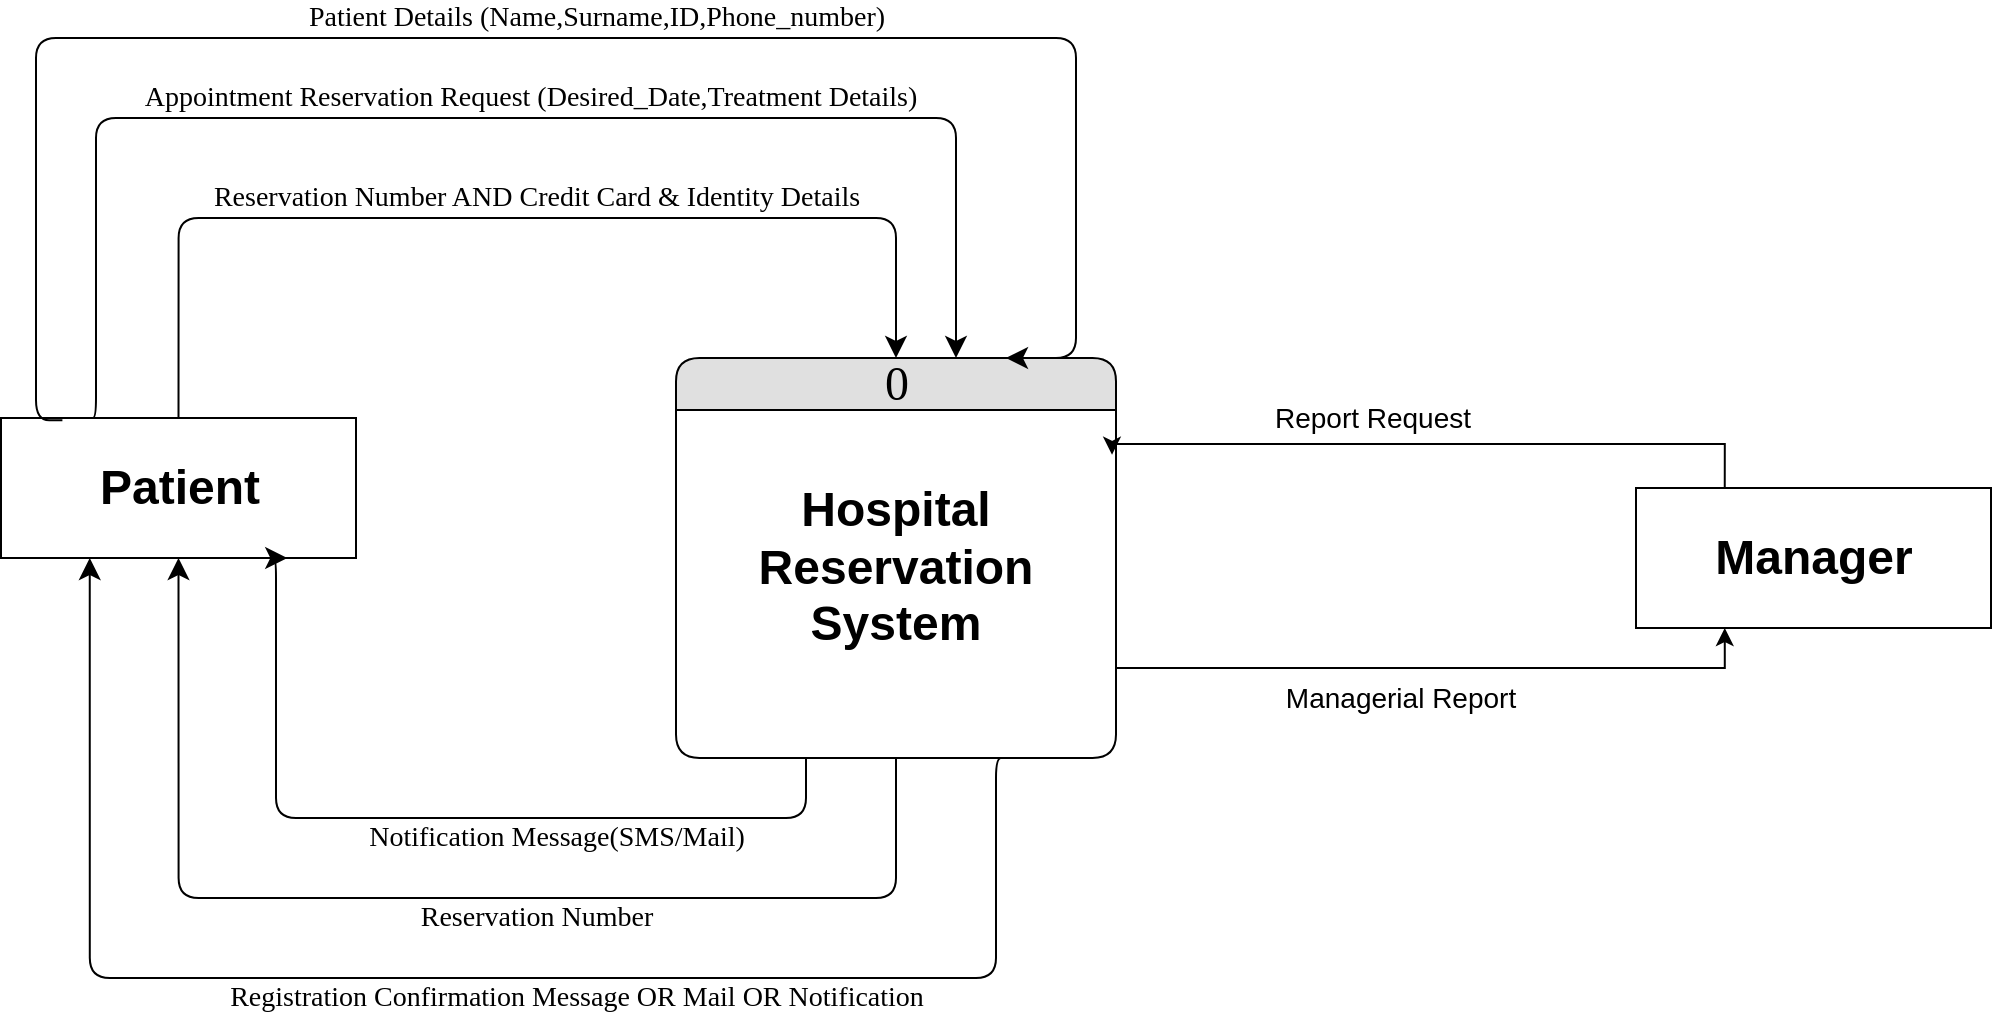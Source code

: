 <mxfile version="24.8.4" pages="4">
  <diagram name="CONTEXT" id="b520641d-4fe3-3701-9064-5fc419738815">
    <mxGraphModel dx="1323" dy="700" grid="1" gridSize="10" guides="1" tooltips="1" connect="1" arrows="1" fold="1" page="1" pageScale="1" pageWidth="1100" pageHeight="850" background="none" math="0" shadow="0">
      <root>
        <mxCell id="0" />
        <mxCell id="1" parent="0" />
        <mxCell id="rEXUJqBVT0WppJA9xNoW-3" style="edgeStyle=orthogonalEdgeStyle;rounded=0;orthogonalLoop=1;jettySize=auto;html=1;exitX=1;exitY=0.75;exitDx=0;exitDy=0;entryX=0.25;entryY=1;entryDx=0;entryDy=0;" edge="1" parent="1" source="21ea969265ad0168-6" target="mDV_bWMtpIrEq9oTcO6n-8">
          <mxGeometry relative="1" as="geometry">
            <Array as="points">
              <mxPoint x="610" y="355" />
              <mxPoint x="914" y="355" />
            </Array>
          </mxGeometry>
        </mxCell>
        <mxCell id="rEXUJqBVT0WppJA9xNoW-5" value="&lt;font style=&quot;font-size: 14px;&quot;&gt;Managerial Report&lt;/font&gt;" style="edgeLabel;html=1;align=center;verticalAlign=middle;resizable=0;points=[];" vertex="1" connectable="0" parent="rEXUJqBVT0WppJA9xNoW-3">
          <mxGeometry x="-0.104" y="-6" relative="1" as="geometry">
            <mxPoint x="-1" y="9" as="offset" />
          </mxGeometry>
        </mxCell>
        <mxCell id="21ea969265ad0168-6" value="&lt;font style=&quot;font-size: 24px;&quot;&gt;0&lt;/font&gt;" style="swimlane;html=1;fontStyle=0;childLayout=stackLayout;horizontal=1;startSize=26;fillColor=#e0e0e0;horizontalStack=0;resizeParent=1;resizeLast=0;collapsible=1;marginBottom=0;swimlaneFillColor=#ffffff;align=center;rounded=1;shadow=0;comic=0;labelBackgroundColor=none;strokeWidth=1;fontFamily=Verdana;fontSize=12" parent="1" vertex="1">
          <mxGeometry x="390" y="200" width="220" height="200" as="geometry" />
        </mxCell>
        <mxCell id="21ea969265ad0168-9" value="&lt;font style=&quot;&quot;&gt;&lt;br&gt;&lt;br&gt;&lt;font style=&quot;font-size: 24px;&quot;&gt;&lt;b&gt;Hospital Reservation System&lt;/b&gt;&lt;/font&gt;&lt;/font&gt;" style="text;html=1;strokeColor=none;fillColor=none;spacingLeft=4;spacingRight=4;whiteSpace=wrap;overflow=hidden;rotatable=0;points=[[0,0.5],[1,0.5]];portConstraint=eastwest;align=center;" parent="21ea969265ad0168-6" vertex="1">
          <mxGeometry y="26" width="220" height="134" as="geometry" />
        </mxCell>
        <mxCell id="21ea969265ad0168-39" value="&lt;span style=&quot;font-size: 14px;&quot;&gt;Reservation Number AND Credit Card &amp;amp; Identity Details&lt;/span&gt;" style="edgeStyle=orthogonalEdgeStyle;html=1;entryX=0.5;entryY=0;labelBackgroundColor=none;startFill=0;startSize=8;endFill=1;endSize=8;fontFamily=Verdana;fontSize=12;exitX=0.5;exitY=0;exitDx=0;exitDy=0;entryDx=0;entryDy=0;" parent="1" source="mDV_bWMtpIrEq9oTcO6n-7" target="21ea969265ad0168-6" edge="1">
          <mxGeometry x="0.053" y="10" relative="1" as="geometry">
            <Array as="points">
              <mxPoint x="141" y="130" />
              <mxPoint x="500" y="130" />
            </Array>
            <mxPoint x="362.96" y="38.804" as="sourcePoint" />
            <mxPoint x="560" y="139" as="targetPoint" />
            <mxPoint as="offset" />
          </mxGeometry>
        </mxCell>
        <mxCell id="mDV_bWMtpIrEq9oTcO6n-7" value="&lt;b&gt;Patient&lt;/b&gt;" style="rounded=0;whiteSpace=wrap;html=1;fontSize=24;" parent="1" vertex="1">
          <mxGeometry x="52.5" y="230" width="177.5" height="70" as="geometry" />
        </mxCell>
        <mxCell id="mDV_bWMtpIrEq9oTcO6n-8" value="&lt;b&gt;Manager&lt;/b&gt;" style="rounded=0;whiteSpace=wrap;html=1;fontSize=24;" parent="1" vertex="1">
          <mxGeometry x="870" y="265" width="177.5" height="70" as="geometry" />
        </mxCell>
        <mxCell id="mDV_bWMtpIrEq9oTcO6n-10" value="&lt;font style=&quot;font-size: 14px;&quot;&gt;Reservation Number&lt;/font&gt;" style="edgeStyle=orthogonalEdgeStyle;html=1;labelBackgroundColor=none;startFill=0;startSize=8;endFill=1;endSize=8;fontFamily=Verdana;fontSize=12;entryX=0.5;entryY=1;entryDx=0;entryDy=0;exitX=0.5;exitY=1;exitDx=0;exitDy=0;" parent="1" source="21ea969265ad0168-6" target="mDV_bWMtpIrEq9oTcO6n-7" edge="1">
          <mxGeometry x="-0.165" y="10" relative="1" as="geometry">
            <Array as="points">
              <mxPoint x="500" y="470" />
              <mxPoint x="141" y="470" />
            </Array>
            <mxPoint x="160" y="380" as="sourcePoint" />
            <mxPoint x="460" y="460" as="targetPoint" />
            <mxPoint as="offset" />
          </mxGeometry>
        </mxCell>
        <mxCell id="mDV_bWMtpIrEq9oTcO6n-11" value="&lt;span style=&quot;font-size: 14px;&quot;&gt;Appointment Reservation Request (Desired_Date,Treatment Details)&lt;/span&gt;" style="edgeStyle=orthogonalEdgeStyle;html=1;labelBackgroundColor=none;startFill=0;startSize=8;endFill=1;endSize=8;fontFamily=Verdana;fontSize=12;exitX=0.25;exitY=0;exitDx=0;exitDy=0;" parent="1" source="mDV_bWMtpIrEq9oTcO6n-7" edge="1">
          <mxGeometry x="0.054" y="10" relative="1" as="geometry">
            <Array as="points">
              <mxPoint x="100" y="230" />
              <mxPoint x="100" y="80" />
              <mxPoint x="530" y="80" />
              <mxPoint x="530" y="200" />
            </Array>
            <mxPoint x="100" y="220" as="sourcePoint" />
            <mxPoint x="530" y="200" as="targetPoint" />
            <mxPoint as="offset" />
          </mxGeometry>
        </mxCell>
        <mxCell id="mDV_bWMtpIrEq9oTcO6n-13" value="&lt;span style=&quot;font-size: 14px;&quot;&gt;Patient Details (Name,Surname,ID,Phone_number)&lt;/span&gt;" style="edgeStyle=orthogonalEdgeStyle;html=1;labelBackgroundColor=none;startFill=0;startSize=8;endFill=1;endSize=8;fontFamily=Verdana;fontSize=12;exitX=0.173;exitY=0.016;exitDx=0;exitDy=0;exitPerimeter=0;entryX=0.75;entryY=0;entryDx=0;entryDy=0;" parent="1" source="mDV_bWMtpIrEq9oTcO6n-7" target="21ea969265ad0168-6" edge="1">
          <mxGeometry x="0.054" y="10" relative="1" as="geometry">
            <Array as="points">
              <mxPoint x="70" y="231" />
              <mxPoint x="70" y="40" />
              <mxPoint x="590" y="40" />
              <mxPoint x="590" y="200" />
            </Array>
            <mxPoint x="80.005" y="190.06" as="sourcePoint" />
            <mxPoint x="513.13" y="160.06" as="targetPoint" />
            <mxPoint as="offset" />
          </mxGeometry>
        </mxCell>
        <mxCell id="mDV_bWMtpIrEq9oTcO6n-14" value="&lt;span style=&quot;font-size: 14px;&quot;&gt;Registration Confirmation Message OR Mail OR Notification&lt;/span&gt;" style="edgeStyle=orthogonalEdgeStyle;html=1;labelBackgroundColor=none;startFill=0;startSize=8;endFill=1;endSize=8;fontFamily=Verdana;fontSize=12;entryX=0.25;entryY=1;entryDx=0;entryDy=0;exitX=0.75;exitY=1;exitDx=0;exitDy=0;" parent="1" source="21ea969265ad0168-6" target="mDV_bWMtpIrEq9oTcO6n-7" edge="1">
          <mxGeometry x="-0.165" y="10" relative="1" as="geometry">
            <Array as="points">
              <mxPoint x="550" y="400" />
              <mxPoint x="550" y="510" />
              <mxPoint x="97" y="510" />
            </Array>
            <mxPoint x="510" y="410" as="sourcePoint" />
            <mxPoint x="151.25" y="310" as="targetPoint" />
            <mxPoint as="offset" />
          </mxGeometry>
        </mxCell>
        <mxCell id="mDV_bWMtpIrEq9oTcO6n-16" value="&lt;font style=&quot;font-size: 14px;&quot;&gt;Notification Message(SMS/Mail)&lt;/font&gt;" style="edgeStyle=orthogonalEdgeStyle;html=1;labelBackgroundColor=none;startFill=0;startSize=8;endFill=1;endSize=8;fontFamily=Verdana;fontSize=12;entryX=0.75;entryY=1;entryDx=0;entryDy=0;exitX=0.25;exitY=1;exitDx=0;exitDy=0;" parent="1" edge="1">
          <mxGeometry x="-0.28" y="10" relative="1" as="geometry">
            <Array as="points">
              <mxPoint x="455" y="430" />
              <mxPoint x="190" y="430" />
              <mxPoint x="190" y="300" />
            </Array>
            <mxPoint x="455" y="400.0" as="sourcePoint" />
            <mxPoint x="195.625" y="300.0" as="targetPoint" />
            <mxPoint as="offset" />
          </mxGeometry>
        </mxCell>
        <mxCell id="rEXUJqBVT0WppJA9xNoW-2" style="edgeStyle=orthogonalEdgeStyle;rounded=0;orthogonalLoop=1;jettySize=auto;html=1;exitX=0.25;exitY=0;exitDx=0;exitDy=0;entryX=0.991;entryY=0.167;entryDx=0;entryDy=0;entryPerimeter=0;" edge="1" parent="1" source="mDV_bWMtpIrEq9oTcO6n-8" target="21ea969265ad0168-9">
          <mxGeometry relative="1" as="geometry">
            <Array as="points">
              <mxPoint x="914" y="243" />
            </Array>
          </mxGeometry>
        </mxCell>
        <mxCell id="rEXUJqBVT0WppJA9xNoW-4" value="&lt;font style=&quot;font-size: 14px;&quot;&gt;Report Request&lt;/font&gt;" style="edgeLabel;html=1;align=center;verticalAlign=middle;resizable=0;points=[];" vertex="1" connectable="0" parent="rEXUJqBVT0WppJA9xNoW-2">
          <mxGeometry x="0.19" y="-2" relative="1" as="geometry">
            <mxPoint y="-11" as="offset" />
          </mxGeometry>
        </mxCell>
      </root>
    </mxGraphModel>
  </diagram>
  <diagram id="6GKHOqX0d2Wv-uRcxUcw" name="Level0 Diagram">
    <mxGraphModel dx="3154" dy="1877" grid="1" gridSize="10" guides="1" tooltips="1" connect="1" arrows="1" fold="1" page="1" pageScale="1" pageWidth="1169" pageHeight="827" math="0" shadow="0">
      <root>
        <mxCell id="0" />
        <mxCell id="1" parent="0" />
        <mxCell id="DxIsaSPpqVrPa1b8BSQt-5" style="edgeStyle=orthogonalEdgeStyle;rounded=0;orthogonalLoop=1;jettySize=auto;html=1;exitX=0.5;exitY=0;exitDx=0;exitDy=0;entryX=0;entryY=0.5;entryDx=0;entryDy=0;" edge="1" parent="1" source="l7Lidsd5snbglhTFRZbA-40" target="l7Lidsd5snbglhTFRZbA-42">
          <mxGeometry relative="1" as="geometry" />
        </mxCell>
        <mxCell id="VSr40eX_-onbkV218vIZ-1" value="&lt;span style=&quot;font-family: Verdana; font-size: 14px; background-color: rgb(251, 251, 251);&quot;&gt;Patient Details (Name,Surname,ID,Phone_number)&lt;/span&gt;" style="edgeLabel;html=1;align=center;verticalAlign=middle;resizable=0;points=[];" vertex="1" connectable="0" parent="DxIsaSPpqVrPa1b8BSQt-5">
          <mxGeometry x="0.095" y="5" relative="1" as="geometry">
            <mxPoint x="58" y="-16" as="offset" />
          </mxGeometry>
        </mxCell>
        <mxCell id="T4VKWhaAilyvnrPeH9fY-4" style="edgeStyle=orthogonalEdgeStyle;rounded=0;orthogonalLoop=1;jettySize=auto;html=1;exitX=0.25;exitY=1;exitDx=0;exitDy=0;entryX=0;entryY=0.5;entryDx=0;entryDy=0;" edge="1" parent="1" source="l7Lidsd5snbglhTFRZbA-40" target="T4VKWhaAilyvnrPeH9fY-3">
          <mxGeometry relative="1" as="geometry" />
        </mxCell>
        <mxCell id="l7Lidsd5snbglhTFRZbA-40" value="Patient" style="rounded=0;whiteSpace=wrap;html=1;fontSize=24;" vertex="1" parent="1">
          <mxGeometry x="-130" width="177.5" height="70" as="geometry" />
        </mxCell>
        <mxCell id="OefiZn4mRbBglrdEU9bP-1" style="edgeStyle=orthogonalEdgeStyle;rounded=0;orthogonalLoop=1;jettySize=auto;html=1;exitX=0.75;exitY=1;exitDx=0;exitDy=0;entryX=1;entryY=0.25;entryDx=0;entryDy=0;" edge="1" parent="1" source="l7Lidsd5snbglhTFRZbA-41" target="l7Lidsd5snbglhTFRZbA-40">
          <mxGeometry relative="1" as="geometry">
            <Array as="points">
              <mxPoint x="427" y="17" />
            </Array>
          </mxGeometry>
        </mxCell>
        <mxCell id="OefiZn4mRbBglrdEU9bP-2" value="&lt;span style=&quot;font-family: Verdana; font-size: 14px; background-color: rgb(251, 251, 251);&quot;&gt;Registration Confirmation Message OR Mail OR Notification&lt;/span&gt;" style="edgeLabel;html=1;align=center;verticalAlign=middle;resizable=0;points=[];" vertex="1" connectable="0" parent="OefiZn4mRbBglrdEU9bP-1">
          <mxGeometry x="0.54" y="-3" relative="1" as="geometry">
            <mxPoint x="95" y="-15" as="offset" />
          </mxGeometry>
        </mxCell>
        <mxCell id="l7Lidsd5snbglhTFRZbA-41" value="&lt;font style=&quot;font-size: 24px;&quot;&gt;1.0&lt;/font&gt;" style="swimlane;html=1;fontStyle=0;childLayout=stackLayout;horizontal=1;startSize=26;fillColor=#e0e0e0;horizontalStack=0;resizeParent=1;resizeLast=0;collapsible=1;marginBottom=0;swimlaneFillColor=#ffffff;align=center;rounded=1;shadow=0;comic=0;labelBackgroundColor=none;strokeWidth=1;fontFamily=Verdana;fontSize=12;arcSize=37;" vertex="1" parent="1">
          <mxGeometry x="330" y="-260" width="130" height="150" as="geometry" />
        </mxCell>
        <mxCell id="l7Lidsd5snbglhTFRZbA-42" value="&lt;font style=&quot;font-size: 20px;&quot;&gt;&lt;br&gt;&lt;br&gt;Registration&lt;/font&gt;" style="text;html=1;strokeColor=none;fillColor=none;spacingLeft=4;spacingRight=4;whiteSpace=wrap;overflow=hidden;rotatable=0;points=[[0,0.5],[1,0.5]];portConstraint=eastwest;align=center;" vertex="1" parent="l7Lidsd5snbglhTFRZbA-41">
          <mxGeometry y="26" width="130" height="110" as="geometry" />
        </mxCell>
        <mxCell id="K_MFd5SQAVq8rSm-554c-1" style="edgeStyle=orthogonalEdgeStyle;rounded=0;orthogonalLoop=1;jettySize=auto;html=1;exitX=0.5;exitY=1;exitDx=0;exitDy=0;entryX=1;entryY=0.25;entryDx=0;entryDy=0;" edge="1" parent="1" source="VSr40eX_-onbkV218vIZ-7" target="OefiZn4mRbBglrdEU9bP-4">
          <mxGeometry relative="1" as="geometry" />
        </mxCell>
        <mxCell id="K_MFd5SQAVq8rSm-554c-2" value="Patient Info" style="edgeLabel;html=1;align=center;verticalAlign=middle;resizable=0;points=[];fontSize=14;fontFamily=Verdana;" vertex="1" connectable="0" parent="K_MFd5SQAVq8rSm-554c-1">
          <mxGeometry x="0.434" relative="1" as="geometry">
            <mxPoint x="18" y="-11" as="offset" />
          </mxGeometry>
        </mxCell>
        <mxCell id="VSr40eX_-onbkV218vIZ-7" value="&lt;font style=&quot;font-size: 18px;&quot;&gt;Patient Records&lt;/font&gt;" style="shape=partialRectangle;whiteSpace=wrap;html=1;left=0;right=0;fillColor=none;fontSize=14;" vertex="1" parent="1">
          <mxGeometry x="800" y="-225" width="360" height="80" as="geometry" />
        </mxCell>
        <mxCell id="VSr40eX_-onbkV218vIZ-8" value="" style="line;strokeWidth=2;direction=south;html=1;" vertex="1" parent="1">
          <mxGeometry x="850" y="-225" width="10" height="80" as="geometry" />
        </mxCell>
        <mxCell id="VSr40eX_-onbkV218vIZ-9" value="&lt;font style=&quot;font-size: 18px;&quot;&gt;DS1&lt;/font&gt;" style="text;html=1;align=center;verticalAlign=middle;whiteSpace=wrap;rounded=0;" vertex="1" parent="1">
          <mxGeometry x="800" y="-200" width="60" height="30" as="geometry" />
        </mxCell>
        <mxCell id="VSr40eX_-onbkV218vIZ-10" value="" style="line;strokeWidth=2;direction=south;html=1;" vertex="1" parent="1">
          <mxGeometry x="800" y="-225" width="10" height="80" as="geometry" />
        </mxCell>
        <mxCell id="VSr40eX_-onbkV218vIZ-11" style="edgeStyle=orthogonalEdgeStyle;rounded=0;orthogonalLoop=1;jettySize=auto;html=1;exitX=1;exitY=0.5;exitDx=0;exitDy=0;entryX=0;entryY=0.75;entryDx=0;entryDy=0;" edge="1" parent="1" source="l7Lidsd5snbglhTFRZbA-42" target="VSr40eX_-onbkV218vIZ-9">
          <mxGeometry relative="1" as="geometry" />
        </mxCell>
        <mxCell id="VSr40eX_-onbkV218vIZ-12" value="&lt;font style=&quot;font-size: 14px;&quot; face=&quot;Verdana&quot;&gt;Validated Patient Details&lt;/font&gt;" style="text;html=1;align=center;verticalAlign=middle;resizable=0;points=[];autosize=1;strokeColor=none;fillColor=none;" vertex="1" parent="1">
          <mxGeometry x="515" y="-202" width="190" height="30" as="geometry" />
        </mxCell>
        <mxCell id="K_MFd5SQAVq8rSm-554c-4" style="edgeStyle=orthogonalEdgeStyle;rounded=0;orthogonalLoop=1;jettySize=auto;html=1;exitX=0.5;exitY=1;exitDx=0;exitDy=0;entryX=0.75;entryY=1;entryDx=0;entryDy=0;" edge="1" parent="1" source="OefiZn4mRbBglrdEU9bP-4" target="l7Lidsd5snbglhTFRZbA-40">
          <mxGeometry relative="1" as="geometry">
            <Array as="points">
              <mxPoint x="660" y="130" />
              <mxPoint x="3" y="130" />
            </Array>
          </mxGeometry>
        </mxCell>
        <mxCell id="K_MFd5SQAVq8rSm-554c-17" style="edgeStyle=orthogonalEdgeStyle;rounded=0;orthogonalLoop=1;jettySize=auto;html=1;exitX=0.75;exitY=1;exitDx=0;exitDy=0;entryX=0;entryY=0.75;entryDx=0;entryDy=0;" edge="1" parent="1" source="OefiZn4mRbBglrdEU9bP-4" target="K_MFd5SQAVq8rSm-554c-12">
          <mxGeometry relative="1" as="geometry" />
        </mxCell>
        <mxCell id="K_MFd5SQAVq8rSm-554c-18" value="&lt;font face=&quot;Verdana&quot; style=&quot;font-size: 14px;&quot;&gt;Reservation Details&lt;/font&gt;" style="edgeLabel;html=1;align=center;verticalAlign=middle;resizable=0;points=[];" vertex="1" connectable="0" parent="K_MFd5SQAVq8rSm-554c-17">
          <mxGeometry x="-0.001" y="-3" relative="1" as="geometry">
            <mxPoint x="25" y="-13" as="offset" />
          </mxGeometry>
        </mxCell>
        <mxCell id="OefiZn4mRbBglrdEU9bP-4" value="&lt;font style=&quot;font-size: 24px;&quot;&gt;2.0&lt;/font&gt;" style="swimlane;html=1;fontStyle=0;childLayout=stackLayout;horizontal=1;startSize=26;fillColor=#e0e0e0;horizontalStack=0;resizeParent=1;resizeLast=0;collapsible=1;marginBottom=0;swimlaneFillColor=#ffffff;align=center;rounded=1;shadow=0;comic=0;labelBackgroundColor=none;strokeWidth=1;fontFamily=Verdana;fontSize=12;arcSize=37;" vertex="1" parent="1">
          <mxGeometry x="595" y="-60" width="130" height="150" as="geometry" />
        </mxCell>
        <mxCell id="OefiZn4mRbBglrdEU9bP-5" value="&lt;font face=&quot;Helvetica&quot; style=&quot;font-size: 20px;&quot;&gt;&lt;br&gt;&lt;br&gt;Appointment Reservation&lt;/font&gt;" style="text;html=1;strokeColor=none;fillColor=none;spacingLeft=4;spacingRight=4;whiteSpace=wrap;overflow=hidden;rotatable=0;points=[[0,0.5],[1,0.5]];portConstraint=eastwest;align=center;" vertex="1" parent="OefiZn4mRbBglrdEU9bP-4">
          <mxGeometry y="26" width="130" height="110" as="geometry" />
        </mxCell>
        <mxCell id="OefiZn4mRbBglrdEU9bP-9" style="edgeStyle=orthogonalEdgeStyle;rounded=0;orthogonalLoop=1;jettySize=auto;html=1;exitX=1;exitY=0.5;exitDx=0;exitDy=0;entryX=0.021;entryY=0.852;entryDx=0;entryDy=0;entryPerimeter=0;" edge="1" parent="1" source="l7Lidsd5snbglhTFRZbA-40" target="OefiZn4mRbBglrdEU9bP-5">
          <mxGeometry relative="1" as="geometry">
            <Array as="points">
              <mxPoint x="47" y="60" />
            </Array>
          </mxGeometry>
        </mxCell>
        <mxCell id="Di2qcOVpqw_b9VCmhxyv-1" value="&lt;span style=&quot;font-family: Verdana; font-size: 14px;&quot;&gt;Appointment Reservation Request (Desired_Date,Treatment Details)&lt;/span&gt;" style="text;html=1;align=center;verticalAlign=middle;resizable=0;points=[];autosize=1;strokeColor=none;fillColor=none;" vertex="1" parent="1">
          <mxGeometry x="70" y="60" width="510" height="30" as="geometry" />
        </mxCell>
        <mxCell id="K_MFd5SQAVq8rSm-554c-5" value="&lt;font face=&quot;Verdana&quot; style=&quot;font-size: 14px;&quot;&gt;Reservation Number&lt;/font&gt;" style="text;html=1;align=center;verticalAlign=middle;resizable=0;points=[];autosize=1;strokeColor=none;fillColor=none;" vertex="1" parent="1">
          <mxGeometry x="225" y="128" width="170" height="30" as="geometry" />
        </mxCell>
        <mxCell id="K_MFd5SQAVq8rSm-554c-10" style="edgeStyle=orthogonalEdgeStyle;rounded=0;orthogonalLoop=1;jettySize=auto;html=1;exitX=0.25;exitY=1;exitDx=0;exitDy=0;" edge="1" parent="1" source="K_MFd5SQAVq8rSm-554c-6" target="OefiZn4mRbBglrdEU9bP-5">
          <mxGeometry relative="1" as="geometry" />
        </mxCell>
        <mxCell id="K_MFd5SQAVq8rSm-554c-6" value="&lt;font style=&quot;font-size: 18px;&quot;&gt;Doctors&lt;/font&gt;" style="shape=partialRectangle;whiteSpace=wrap;html=1;left=0;right=0;fillColor=none;fontSize=14;" vertex="1" parent="1">
          <mxGeometry x="1210" y="-227" width="360" height="80" as="geometry" />
        </mxCell>
        <mxCell id="K_MFd5SQAVq8rSm-554c-7" value="" style="line;strokeWidth=2;direction=south;html=1;" vertex="1" parent="1">
          <mxGeometry x="1260" y="-227" width="10" height="80" as="geometry" />
        </mxCell>
        <mxCell id="K_MFd5SQAVq8rSm-554c-8" value="&lt;font style=&quot;font-size: 18px;&quot;&gt;DS2&lt;/font&gt;" style="text;html=1;align=center;verticalAlign=middle;whiteSpace=wrap;rounded=0;" vertex="1" parent="1">
          <mxGeometry x="1210" y="-202" width="60" height="30" as="geometry" />
        </mxCell>
        <mxCell id="K_MFd5SQAVq8rSm-554c-9" value="" style="line;strokeWidth=2;direction=south;html=1;" vertex="1" parent="1">
          <mxGeometry x="1210" y="-227" width="10" height="80" as="geometry" />
        </mxCell>
        <mxCell id="K_MFd5SQAVq8rSm-554c-11" value="&lt;font style=&quot;font-size: 14px;&quot; face=&quot;Verdana&quot;&gt;Avaiable Doctors Information&lt;/font&gt;" style="text;html=1;align=center;verticalAlign=middle;resizable=0;points=[];autosize=1;strokeColor=none;fillColor=none;" vertex="1" parent="1">
          <mxGeometry x="885" y="18" width="230" height="30" as="geometry" />
        </mxCell>
        <mxCell id="de3wUtjoJnlR29ZCa_YR-2" style="edgeStyle=orthogonalEdgeStyle;rounded=0;orthogonalLoop=1;jettySize=auto;html=1;exitX=0.5;exitY=1;exitDx=0;exitDy=0;entryX=1;entryY=0.25;entryDx=0;entryDy=0;" edge="1" parent="1" source="K_MFd5SQAVq8rSm-554c-12" target="T4VKWhaAilyvnrPeH9fY-2">
          <mxGeometry relative="1" as="geometry" />
        </mxCell>
        <mxCell id="de3wUtjoJnlR29ZCa_YR-3" value="&lt;font face=&quot;Verdana&quot; style=&quot;font-size: 14px;&quot;&gt;Reservation Details&lt;/font&gt;" style="edgeLabel;html=1;align=center;verticalAlign=middle;resizable=0;points=[];" vertex="1" connectable="0" parent="de3wUtjoJnlR29ZCa_YR-2">
          <mxGeometry x="0.258" relative="1" as="geometry">
            <mxPoint x="-12" y="-11" as="offset" />
          </mxGeometry>
        </mxCell>
        <mxCell id="de3wUtjoJnlR29ZCa_YR-23" style="edgeStyle=orthogonalEdgeStyle;rounded=0;orthogonalLoop=1;jettySize=auto;html=1;exitX=0.75;exitY=1;exitDx=0;exitDy=0;entryX=0.25;entryY=1;entryDx=0;entryDy=0;" edge="1" parent="1" source="K_MFd5SQAVq8rSm-554c-12" target="de3wUtjoJnlR29ZCa_YR-20">
          <mxGeometry relative="1" as="geometry" />
        </mxCell>
        <mxCell id="de3wUtjoJnlR29ZCa_YR-24" value="&lt;font face=&quot;Verdana&quot; style=&quot;font-size: 14px;&quot;&gt;Reservation Informations&lt;/font&gt;" style="edgeLabel;html=1;align=center;verticalAlign=middle;resizable=0;points=[];" vertex="1" connectable="0" parent="de3wUtjoJnlR29ZCa_YR-23">
          <mxGeometry x="-0.314" y="-6" relative="1" as="geometry">
            <mxPoint x="25" y="4" as="offset" />
          </mxGeometry>
        </mxCell>
        <mxCell id="K_MFd5SQAVq8rSm-554c-12" value="&lt;font style=&quot;font-size: 18px;&quot;&gt;Reservation&lt;/font&gt;" style="shape=partialRectangle;whiteSpace=wrap;html=1;left=0;right=0;fillColor=none;fontSize=14;" vertex="1" parent="1">
          <mxGeometry x="960" y="120" width="360" height="80" as="geometry" />
        </mxCell>
        <mxCell id="K_MFd5SQAVq8rSm-554c-13" value="" style="line;strokeWidth=2;direction=south;html=1;" vertex="1" parent="1">
          <mxGeometry x="1010" y="120" width="10" height="80" as="geometry" />
        </mxCell>
        <mxCell id="K_MFd5SQAVq8rSm-554c-14" value="&lt;font style=&quot;font-size: 18px;&quot;&gt;DS3&lt;/font&gt;" style="text;html=1;align=center;verticalAlign=middle;whiteSpace=wrap;rounded=0;" vertex="1" parent="1">
          <mxGeometry x="960" y="145" width="60" height="30" as="geometry" />
        </mxCell>
        <mxCell id="K_MFd5SQAVq8rSm-554c-15" value="" style="line;strokeWidth=2;direction=south;html=1;" vertex="1" parent="1">
          <mxGeometry x="960" y="120" width="10" height="80" as="geometry" />
        </mxCell>
        <mxCell id="_IVIQ540eQNw1XOfw2gQ-2" style="edgeStyle=orthogonalEdgeStyle;rounded=0;orthogonalLoop=1;jettySize=auto;html=1;exitX=0.5;exitY=1;exitDx=0;exitDy=0;entryX=0;entryY=1;entryDx=0;entryDy=0;" edge="1" parent="1" source="T4VKWhaAilyvnrPeH9fY-2" target="l7Lidsd5snbglhTFRZbA-40">
          <mxGeometry relative="1" as="geometry" />
        </mxCell>
        <mxCell id="T4VKWhaAilyvnrPeH9fY-2" value="&lt;font style=&quot;font-size: 24px;&quot;&gt;3.0&lt;/font&gt;" style="swimlane;html=1;fontStyle=0;childLayout=stackLayout;horizontal=1;startSize=26;fillColor=#e0e0e0;horizontalStack=0;resizeParent=1;resizeLast=0;collapsible=1;marginBottom=0;swimlaneFillColor=#ffffff;align=center;rounded=1;shadow=0;comic=0;labelBackgroundColor=none;strokeWidth=1;fontFamily=Verdana;fontSize=12;arcSize=37;" vertex="1" parent="1">
          <mxGeometry x="595" y="280" width="130" height="150" as="geometry" />
        </mxCell>
        <mxCell id="T4VKWhaAilyvnrPeH9fY-3" value="&lt;font face=&quot;Helvetica&quot; style=&quot;font-size: 20px;&quot;&gt;&lt;br&gt;&lt;br&gt;Billing Process&lt;/font&gt;" style="text;html=1;strokeColor=none;fillColor=none;spacingLeft=4;spacingRight=4;whiteSpace=wrap;overflow=hidden;rotatable=0;points=[[0,0.5],[1,0.5]];portConstraint=eastwest;align=center;" vertex="1" parent="T4VKWhaAilyvnrPeH9fY-2">
          <mxGeometry y="26" width="130" height="110" as="geometry" />
        </mxCell>
        <mxCell id="_IVIQ540eQNw1XOfw2gQ-1" value="&lt;span style=&quot;color: rgb(0, 0, 0); font-family: Verdana; font-size: 14px; font-style: normal; font-variant-ligatures: normal; font-variant-caps: normal; font-weight: 400; letter-spacing: normal; orphans: 2; text-align: center; text-indent: 0px; text-transform: none; widows: 2; word-spacing: 0px; -webkit-text-stroke-width: 0px; white-space: nowrap; background-color: rgb(251, 251, 251); text-decoration-thickness: initial; text-decoration-style: initial; text-decoration-color: initial; display: inline !important; float: none;&quot;&gt;Reservation Number AND Credit Card &amp;amp; Identity Details&lt;/span&gt;" style="text;whiteSpace=wrap;html=1;" vertex="1" parent="1">
          <mxGeometry x="-10" y="360" width="430" height="40" as="geometry" />
        </mxCell>
        <mxCell id="de3wUtjoJnlR29ZCa_YR-1" value="&lt;span style=&quot;font-family: Verdana; font-size: 14px;&quot;&gt;Notification Message(SMS/Mail)&lt;/span&gt;" style="text;html=1;align=center;verticalAlign=middle;resizable=0;points=[];autosize=1;strokeColor=none;fillColor=none;" vertex="1" parent="1">
          <mxGeometry x="70" y="450" width="250" height="30" as="geometry" />
        </mxCell>
        <mxCell id="yeaqFuFLDiHx9OBKDpiV-1" style="edgeStyle=orthogonalEdgeStyle;rounded=0;orthogonalLoop=1;jettySize=auto;html=1;exitX=0.75;exitY=0;exitDx=0;exitDy=0;entryX=0.75;entryY=1;entryDx=0;entryDy=0;" edge="1" parent="1" source="de3wUtjoJnlR29ZCa_YR-11" target="de3wUtjoJnlR29ZCa_YR-20">
          <mxGeometry relative="1" as="geometry">
            <Array as="points">
              <mxPoint x="1490" y="260" />
              <mxPoint x="1627" y="260" />
            </Array>
          </mxGeometry>
        </mxCell>
        <mxCell id="yeaqFuFLDiHx9OBKDpiV-2" value="&lt;font style=&quot;font-size: 14px;&quot;&gt;Billing Informations&lt;/font&gt;" style="edgeLabel;html=1;align=center;verticalAlign=middle;resizable=0;points=[];" vertex="1" connectable="0" parent="yeaqFuFLDiHx9OBKDpiV-1">
          <mxGeometry x="-0.097" y="-6" relative="1" as="geometry">
            <mxPoint x="-17" y="4" as="offset" />
          </mxGeometry>
        </mxCell>
        <mxCell id="de3wUtjoJnlR29ZCa_YR-11" value="&lt;span style=&quot;font-size: 18px;&quot;&gt;Billing Records&lt;/span&gt;" style="shape=partialRectangle;whiteSpace=wrap;html=1;left=0;right=0;fillColor=none;fontSize=14;" vertex="1" parent="1">
          <mxGeometry x="1220" y="330" width="360" height="80" as="geometry" />
        </mxCell>
        <mxCell id="de3wUtjoJnlR29ZCa_YR-12" value="" style="line;strokeWidth=2;direction=south;html=1;" vertex="1" parent="1">
          <mxGeometry x="1270" y="330" width="10" height="80" as="geometry" />
        </mxCell>
        <mxCell id="de3wUtjoJnlR29ZCa_YR-13" value="&lt;font style=&quot;font-size: 18px;&quot;&gt;DS4&lt;/font&gt;" style="text;html=1;align=center;verticalAlign=middle;whiteSpace=wrap;rounded=0;" vertex="1" parent="1">
          <mxGeometry x="1220" y="355" width="60" height="30" as="geometry" />
        </mxCell>
        <mxCell id="de3wUtjoJnlR29ZCa_YR-14" value="" style="line;strokeWidth=2;direction=south;html=1;" vertex="1" parent="1">
          <mxGeometry x="1220" y="330" width="10" height="80" as="geometry" />
        </mxCell>
        <mxCell id="de3wUtjoJnlR29ZCa_YR-15" style="rounded=0;orthogonalLoop=1;jettySize=auto;html=1;exitX=1;exitY=0.5;exitDx=0;exitDy=0;entryX=0;entryY=0.5;entryDx=0;entryDy=0;" edge="1" parent="1" source="T4VKWhaAilyvnrPeH9fY-3" target="de3wUtjoJnlR29ZCa_YR-11">
          <mxGeometry relative="1" as="geometry" />
        </mxCell>
        <mxCell id="de3wUtjoJnlR29ZCa_YR-18" value="&lt;font face=&quot;Verdana&quot; style=&quot;font-size: 14px;&quot;&gt;Updated Billing Details&lt;/font&gt;" style="edgeLabel;html=1;align=center;verticalAlign=middle;resizable=0;points=[];" vertex="1" connectable="0" parent="de3wUtjoJnlR29ZCa_YR-15">
          <mxGeometry x="-0.141" y="2" relative="1" as="geometry">
            <mxPoint x="13" y="-8" as="offset" />
          </mxGeometry>
        </mxCell>
        <mxCell id="de3wUtjoJnlR29ZCa_YR-19" value="Manager" style="rounded=0;whiteSpace=wrap;html=1;fontSize=24;" vertex="1" parent="1">
          <mxGeometry x="1950" width="177.5" height="70" as="geometry" />
        </mxCell>
        <mxCell id="de3wUtjoJnlR29ZCa_YR-20" value="&lt;font style=&quot;font-size: 24px;&quot;&gt;4.0&lt;/font&gt;" style="swimlane;html=1;fontStyle=0;childLayout=stackLayout;horizontal=1;startSize=26;fillColor=#e0e0e0;horizontalStack=0;resizeParent=1;resizeLast=0;collapsible=1;marginBottom=0;swimlaneFillColor=#ffffff;align=center;rounded=1;shadow=0;comic=0;labelBackgroundColor=none;strokeWidth=1;fontFamily=Verdana;fontSize=12;arcSize=37;" vertex="1" parent="1">
          <mxGeometry x="1530" y="-30" width="130" height="150" as="geometry" />
        </mxCell>
        <mxCell id="de3wUtjoJnlR29ZCa_YR-21" value="&lt;font face=&quot;Helvetica&quot; style=&quot;font-size: 20px;&quot;&gt;&lt;br&gt;&lt;br&gt;Report&lt;/font&gt;" style="text;html=1;strokeColor=none;fillColor=none;spacingLeft=4;spacingRight=4;whiteSpace=wrap;overflow=hidden;rotatable=0;points=[[0,0.5],[1,0.5]];portConstraint=eastwest;align=center;" vertex="1" parent="de3wUtjoJnlR29ZCa_YR-20">
          <mxGeometry y="26" width="130" height="110" as="geometry" />
        </mxCell>
        <mxCell id="de3wUtjoJnlR29ZCa_YR-26" style="edgeStyle=orthogonalEdgeStyle;rounded=0;orthogonalLoop=1;jettySize=auto;html=1;exitX=0.75;exitY=1;exitDx=0;exitDy=0;entryX=0.033;entryY=0.852;entryDx=0;entryDy=0;entryPerimeter=0;" edge="1" parent="1" source="K_MFd5SQAVq8rSm-554c-6" target="de3wUtjoJnlR29ZCa_YR-21">
          <mxGeometry relative="1" as="geometry" />
        </mxCell>
        <mxCell id="de3wUtjoJnlR29ZCa_YR-27" value="&lt;font style=&quot;font-size: 14px;&quot;&gt;Doctor&amp;nbsp;&lt;/font&gt;&lt;div style=&quot;font-size: 14px;&quot;&gt;&lt;font style=&quot;font-size: 14px;&quot;&gt;Info&lt;/font&gt;&lt;/div&gt;" style="edgeLabel;html=1;align=center;verticalAlign=middle;resizable=0;points=[];fontSize=14;fontFamily=Verdana;" vertex="1" connectable="0" parent="de3wUtjoJnlR29ZCa_YR-26">
          <mxGeometry x="-0.496" relative="1" as="geometry">
            <mxPoint y="1" as="offset" />
          </mxGeometry>
        </mxCell>
        <mxCell id="yeaqFuFLDiHx9OBKDpiV-5" style="edgeStyle=orthogonalEdgeStyle;rounded=0;orthogonalLoop=1;jettySize=auto;html=1;exitX=0.75;exitY=0;exitDx=0;exitDy=0;entryX=1;entryY=1;entryDx=0;entryDy=0;" edge="1" parent="1" source="de3wUtjoJnlR29ZCa_YR-31" target="de3wUtjoJnlR29ZCa_YR-20">
          <mxGeometry relative="1" as="geometry">
            <Array as="points">
              <mxPoint x="1490" y="480" />
              <mxPoint x="1660" y="480" />
            </Array>
          </mxGeometry>
        </mxCell>
        <mxCell id="yeaqFuFLDiHx9OBKDpiV-6" value="&lt;font style=&quot;font-size: 14px;&quot; face=&quot;Verdana&quot;&gt;Patient Informations&lt;/font&gt;" style="edgeLabel;html=1;align=center;verticalAlign=middle;resizable=0;points=[];" vertex="1" connectable="0" parent="yeaqFuFLDiHx9OBKDpiV-5">
          <mxGeometry x="-0.529" y="2" relative="1" as="geometry">
            <mxPoint x="-15" y="-13" as="offset" />
          </mxGeometry>
        </mxCell>
        <mxCell id="de3wUtjoJnlR29ZCa_YR-31" value="&lt;font style=&quot;font-size: 18px;&quot;&gt;Patient Records&lt;/font&gt;" style="shape=partialRectangle;whiteSpace=wrap;html=1;left=0;right=0;fillColor=none;fontSize=14;" vertex="1" parent="1">
          <mxGeometry x="1220" y="520" width="360" height="80" as="geometry" />
        </mxCell>
        <mxCell id="de3wUtjoJnlR29ZCa_YR-32" value="" style="line;strokeWidth=2;direction=south;html=1;" vertex="1" parent="1">
          <mxGeometry x="1270" y="520" width="10" height="80" as="geometry" />
        </mxCell>
        <mxCell id="de3wUtjoJnlR29ZCa_YR-33" value="&lt;font style=&quot;font-size: 18px;&quot;&gt;DS1&lt;/font&gt;" style="text;html=1;align=center;verticalAlign=middle;whiteSpace=wrap;rounded=0;" vertex="1" parent="1">
          <mxGeometry x="1220" y="545" width="60" height="30" as="geometry" />
        </mxCell>
        <mxCell id="de3wUtjoJnlR29ZCa_YR-35" style="edgeStyle=orthogonalEdgeStyle;rounded=0;orthogonalLoop=1;jettySize=auto;html=1;exitX=0.25;exitY=0.5;exitDx=0;exitDy=0;exitPerimeter=0;entryX=0.75;entryY=1;entryDx=0;entryDy=0;" edge="1" parent="1" source="de3wUtjoJnlR29ZCa_YR-34" target="T4VKWhaAilyvnrPeH9fY-2">
          <mxGeometry relative="1" as="geometry" />
        </mxCell>
        <mxCell id="de3wUtjoJnlR29ZCa_YR-36" value="&lt;font face=&quot;Verdana&quot; style=&quot;font-size: 14px;&quot;&gt;Patient Insurance Info AND Details&lt;/font&gt;" style="edgeLabel;html=1;align=center;verticalAlign=middle;resizable=0;points=[];" vertex="1" connectable="0" parent="de3wUtjoJnlR29ZCa_YR-35">
          <mxGeometry x="-0.134" y="-3" relative="1" as="geometry">
            <mxPoint x="-37" y="-7" as="offset" />
          </mxGeometry>
        </mxCell>
        <mxCell id="de3wUtjoJnlR29ZCa_YR-34" value="" style="line;strokeWidth=2;direction=south;html=1;" vertex="1" parent="1">
          <mxGeometry x="1220" y="520" width="10" height="80" as="geometry" />
        </mxCell>
        <mxCell id="yeaqFuFLDiHx9OBKDpiV-9" style="edgeStyle=orthogonalEdgeStyle;rounded=0;orthogonalLoop=1;jettySize=auto;html=1;exitX=1;exitY=0.5;exitDx=0;exitDy=0;entryX=0.25;entryY=1;entryDx=0;entryDy=0;" edge="1" parent="1" source="de3wUtjoJnlR29ZCa_YR-21" target="de3wUtjoJnlR29ZCa_YR-19">
          <mxGeometry relative="1" as="geometry">
            <Array as="points">
              <mxPoint x="1660" y="90" />
              <mxPoint x="1995" y="90" />
            </Array>
          </mxGeometry>
        </mxCell>
        <mxCell id="yeaqFuFLDiHx9OBKDpiV-10" value="&lt;font style=&quot;font-size: 14px;&quot;&gt;Managerial Report&lt;/font&gt;" style="edgeLabel;html=1;align=center;verticalAlign=middle;resizable=0;points=[];" vertex="1" connectable="0" parent="yeaqFuFLDiHx9OBKDpiV-9">
          <mxGeometry x="0.034" y="-4" relative="1" as="geometry">
            <mxPoint x="-13" y="12" as="offset" />
          </mxGeometry>
        </mxCell>
        <mxCell id="yeaqFuFLDiHx9OBKDpiV-14" style="edgeStyle=orthogonalEdgeStyle;rounded=0;orthogonalLoop=1;jettySize=auto;html=1;exitX=0.25;exitY=0;exitDx=0;exitDy=0;entryX=1.033;entryY=0.018;entryDx=0;entryDy=0;entryPerimeter=0;" edge="1" parent="1" source="de3wUtjoJnlR29ZCa_YR-19" target="de3wUtjoJnlR29ZCa_YR-21">
          <mxGeometry relative="1" as="geometry">
            <Array as="points">
              <mxPoint x="1995" y="-10" />
              <mxPoint x="1664" y="-10" />
            </Array>
          </mxGeometry>
        </mxCell>
        <mxCell id="yeaqFuFLDiHx9OBKDpiV-15" value="&lt;font style=&quot;font-size: 14px;&quot; face=&quot;Verdana&quot;&gt;Report Request&lt;/font&gt;" style="edgeLabel;html=1;align=center;verticalAlign=middle;resizable=0;points=[];" vertex="1" connectable="0" parent="yeaqFuFLDiHx9OBKDpiV-14">
          <mxGeometry x="0.035" y="-3" relative="1" as="geometry">
            <mxPoint as="offset" />
          </mxGeometry>
        </mxCell>
      </root>
    </mxGraphModel>
  </diagram>
  <diagram id="TYINw700SpZYMzqwNqAB" name="Level 1 Billing Diagram">
    <mxGraphModel dx="2835" dy="2150" grid="1" gridSize="10" guides="1" tooltips="1" connect="1" arrows="1" fold="1" page="1" pageScale="1" pageWidth="850" pageHeight="1100" math="0" shadow="0">
      <root>
        <mxCell id="0" />
        <mxCell id="1" parent="0" />
        <mxCell id="mbzV-Il3M2rOH5388Gbf-8" value="" style="edgeStyle=orthogonalEdgeStyle;rounded=0;orthogonalLoop=1;jettySize=auto;html=1;" parent="1" source="C-X5bcRnbuTSE34vGZ7c-3" target="mbzV-Il3M2rOH5388Gbf-6" edge="1">
          <mxGeometry relative="1" as="geometry">
            <Array as="points">
              <mxPoint x="1105" y="-55" />
            </Array>
          </mxGeometry>
        </mxCell>
        <mxCell id="mbzV-Il3M2rOH5388Gbf-16" value="&lt;p style=&quot;line-height: 120%;&quot;&gt;&lt;font style=&quot;font-size: 14px;&quot; face=&quot;Verdana&quot;&gt;Valid Rezervation Number&lt;/font&gt;&lt;/p&gt;" style="edgeLabel;html=1;align=center;verticalAlign=middle;resizable=0;points=[];" parent="mbzV-Il3M2rOH5388Gbf-8" vertex="1" connectable="0">
          <mxGeometry x="-0.179" y="1" relative="1" as="geometry">
            <mxPoint x="68" y="-24" as="offset" />
          </mxGeometry>
        </mxCell>
        <mxCell id="mbzV-Il3M2rOH5388Gbf-55" style="edgeStyle=orthogonalEdgeStyle;rounded=0;orthogonalLoop=1;jettySize=auto;html=1;exitX=0.5;exitY=1;exitDx=0;exitDy=0;entryX=1;entryY=0.25;entryDx=0;entryDy=0;" parent="1" source="C-X5bcRnbuTSE34vGZ7c-3" target="mzFjmXA8fmOileqe2HMW-1" edge="1">
          <mxGeometry relative="1" as="geometry">
            <Array as="points">
              <mxPoint x="480" y="20" />
              <mxPoint x="480" y="40" />
              <mxPoint x="279" y="40" />
            </Array>
          </mxGeometry>
        </mxCell>
        <mxCell id="mbzV-Il3M2rOH5388Gbf-59" value="&lt;font style=&quot;font-size: 14px;&quot; face=&quot;Verdana&quot;&gt;EXCEPTION-Invalid Reservation Number-&lt;/font&gt;" style="edgeLabel;html=1;align=center;verticalAlign=middle;resizable=0;points=[];" parent="mbzV-Il3M2rOH5388Gbf-55" vertex="1" connectable="0">
          <mxGeometry x="-0.05" y="3" relative="1" as="geometry">
            <mxPoint x="-37" y="12" as="offset" />
          </mxGeometry>
        </mxCell>
        <mxCell id="C-X5bcRnbuTSE34vGZ7c-3" value="&lt;font style=&quot;font-size: 24px;&quot;&gt;3.1&lt;/font&gt;" style="swimlane;html=1;fontStyle=0;childLayout=stackLayout;horizontal=1;startSize=26;fillColor=#e0e0e0;horizontalStack=0;resizeParent=1;resizeLast=0;collapsible=1;marginBottom=0;swimlaneFillColor=#ffffff;align=center;rounded=1;shadow=0;comic=0;labelBackgroundColor=none;strokeWidth=1;fontFamily=Verdana;fontSize=12;arcSize=50;" parent="1" vertex="1">
          <mxGeometry x="360" y="-130" width="130" height="150" as="geometry" />
        </mxCell>
        <mxCell id="C-X5bcRnbuTSE34vGZ7c-4" value="&lt;font style=&quot;font-size: 14px;&quot;&gt;&lt;br&gt;&lt;br&gt;CHECK RESERVATION NUMBER&lt;/font&gt;" style="text;html=1;strokeColor=none;fillColor=none;spacingLeft=4;spacingRight=4;whiteSpace=wrap;overflow=hidden;rotatable=0;points=[[0,0.5],[1,0.5]];portConstraint=eastwest;align=center;" parent="C-X5bcRnbuTSE34vGZ7c-3" vertex="1">
          <mxGeometry y="26" width="130" height="104" as="geometry" />
        </mxCell>
        <mxCell id="mzFjmXA8fmOileqe2HMW-1" value="Customer" style="rounded=0;whiteSpace=wrap;html=1;fontSize=24;" parent="1" vertex="1">
          <mxGeometry x="20" y="20" width="177.5" height="70" as="geometry" />
        </mxCell>
        <mxCell id="J6Rx4NE1bILtYqJOGbkr-2" value="&lt;span style=&quot;font-size: 14px;&quot;&gt;Reservation Number AND Credit Card &amp;amp; Identity Details&lt;/span&gt;" style="edgeStyle=orthogonalEdgeStyle;html=1;labelBackgroundColor=none;startFill=0;startSize=8;endFill=1;endSize=8;fontFamily=Verdana;fontSize=12;exitX=0.75;exitY=0;exitDx=0;exitDy=0;entryX=0.5;entryY=0;entryDx=0;entryDy=0;" parent="1" edge="1">
          <mxGeometry x="0.29" y="10" relative="1" as="geometry">
            <Array as="points">
              <mxPoint x="30" y="20" />
              <mxPoint x="30" y="-200" />
              <mxPoint x="450" y="-200" />
              <mxPoint x="450" y="-130" />
            </Array>
            <mxPoint x="163.125" y="20" as="sourcePoint" />
            <mxPoint x="435" y="-130" as="targetPoint" />
            <mxPoint x="-1" as="offset" />
          </mxGeometry>
        </mxCell>
        <mxCell id="mbzV-Il3M2rOH5388Gbf-21" value="" style="edgeStyle=orthogonalEdgeStyle;rounded=0;orthogonalLoop=1;jettySize=auto;html=1;" parent="1" source="mbzV-Il3M2rOH5388Gbf-6" target="mbzV-Il3M2rOH5388Gbf-19" edge="1">
          <mxGeometry relative="1" as="geometry" />
        </mxCell>
        <mxCell id="mbzV-Il3M2rOH5388Gbf-22" value="&lt;font style=&quot;font-size: 14px;&quot; face=&quot;Verdana&quot;&gt;Verified&lt;/font&gt;" style="edgeLabel;html=1;align=center;verticalAlign=middle;resizable=0;points=[];" parent="mbzV-Il3M2rOH5388Gbf-21" vertex="1" connectable="0">
          <mxGeometry x="-0.237" y="-3" relative="1" as="geometry">
            <mxPoint as="offset" />
          </mxGeometry>
        </mxCell>
        <mxCell id="mbzV-Il3M2rOH5388Gbf-61" style="edgeStyle=orthogonalEdgeStyle;rounded=0;orthogonalLoop=1;jettySize=auto;html=1;exitX=0;exitY=0.75;exitDx=0;exitDy=0;entryX=1;entryY=0.75;entryDx=0;entryDy=0;" parent="1" source="mbzV-Il3M2rOH5388Gbf-6" target="mzFjmXA8fmOileqe2HMW-1" edge="1">
          <mxGeometry relative="1" as="geometry">
            <Array as="points">
              <mxPoint x="198" y="83" />
            </Array>
          </mxGeometry>
        </mxCell>
        <mxCell id="mbzV-Il3M2rOH5388Gbf-62" value="&lt;font style=&quot;font-size: 14px;&quot; face=&quot;Verdana&quot;&gt;EXCEPTION-Invalid Credit Card Or Identity Card-&lt;/font&gt;" style="edgeLabel;html=1;align=center;verticalAlign=middle;resizable=0;points=[];" parent="mbzV-Il3M2rOH5388Gbf-61" vertex="1" connectable="0">
          <mxGeometry x="-0.029" y="10" relative="1" as="geometry">
            <mxPoint x="1" as="offset" />
          </mxGeometry>
        </mxCell>
        <mxCell id="mbzV-Il3M2rOH5388Gbf-6" value="&lt;font style=&quot;font-size: 24px;&quot;&gt;3.2&lt;/font&gt;" style="swimlane;html=1;fontStyle=0;childLayout=stackLayout;horizontal=1;startSize=26;fillColor=#e0e0e0;horizontalStack=0;resizeParent=1;resizeLast=0;collapsible=1;marginBottom=0;swimlaneFillColor=#ffffff;align=center;rounded=1;shadow=0;comic=0;labelBackgroundColor=none;strokeWidth=1;fontFamily=Verdana;fontSize=12;arcSize=50;" parent="1" vertex="1">
          <mxGeometry x="1040" y="-30" width="130" height="150" as="geometry" />
        </mxCell>
        <mxCell id="mbzV-Il3M2rOH5388Gbf-7" value="&lt;font style=&quot;font-size: 14px;&quot;&gt;&lt;br&gt;&lt;br&gt;VERIFY CREDIT CARD AND IDENTITY CARD&lt;/font&gt;" style="text;html=1;strokeColor=none;fillColor=none;spacingLeft=4;spacingRight=4;whiteSpace=wrap;overflow=hidden;rotatable=0;points=[[0,0.5],[1,0.5]];portConstraint=eastwest;align=center;" parent="mbzV-Il3M2rOH5388Gbf-6" vertex="1">
          <mxGeometry y="26" width="130" height="104" as="geometry" />
        </mxCell>
        <mxCell id="mbzV-Il3M2rOH5388Gbf-17" style="edgeStyle=orthogonalEdgeStyle;rounded=0;orthogonalLoop=1;jettySize=auto;html=1;exitX=0;exitY=0.25;exitDx=0;exitDy=0;entryX=1;entryY=0;entryDx=0;entryDy=0;" parent="1" source="mbzV-Il3M2rOH5388Gbf-14" target="C-X5bcRnbuTSE34vGZ7c-3" edge="1">
          <mxGeometry relative="1" as="geometry" />
        </mxCell>
        <mxCell id="mbzV-Il3M2rOH5388Gbf-18" value="&lt;font style=&quot;font-size: 14px;&quot; face=&quot;Verdana&quot;&gt;Rezervation Details&lt;/font&gt;" style="edgeLabel;html=1;align=center;verticalAlign=middle;resizable=0;points=[];" parent="mbzV-Il3M2rOH5388Gbf-17" vertex="1" connectable="0">
          <mxGeometry x="-0.329" y="8" relative="1" as="geometry">
            <mxPoint x="-25" y="-23" as="offset" />
          </mxGeometry>
        </mxCell>
        <mxCell id="mbzV-Il3M2rOH5388Gbf-14" value="&lt;font style=&quot;font-size: 18px;&quot;&gt;RESERVATION&lt;/font&gt;" style="shape=partialRectangle;whiteSpace=wrap;html=1;left=0;right=0;fillColor=none;fontSize=14;" parent="1" vertex="1">
          <mxGeometry x="730" y="-260" width="350" height="80" as="geometry" />
        </mxCell>
        <mxCell id="mbzV-Il3M2rOH5388Gbf-15" value="&lt;p style=&quot;line-height: 120%;&quot;&gt;&lt;font style=&quot;font-size: 14px;&quot; face=&quot;Verdana&quot;&gt;Rezervation Number&lt;/font&gt;&lt;/p&gt;" style="edgeStyle=orthogonalEdgeStyle;rounded=0;orthogonalLoop=1;jettySize=auto;html=1;exitX=1;exitY=0.5;exitDx=0;exitDy=0;entryX=0;entryY=0.5;entryDx=0;entryDy=0;" parent="1" source="C-X5bcRnbuTSE34vGZ7c-4" target="mbzV-Il3M2rOH5388Gbf-14" edge="1">
          <mxGeometry relative="1" as="geometry" />
        </mxCell>
        <mxCell id="ElC6io0e-Aifz4W5B57K-23" value="" style="edgeStyle=orthogonalEdgeStyle;rounded=0;orthogonalLoop=1;jettySize=auto;html=1;" edge="1" parent="1" source="mbzV-Il3M2rOH5388Gbf-19" target="ElC6io0e-Aifz4W5B57K-21">
          <mxGeometry relative="1" as="geometry" />
        </mxCell>
        <mxCell id="mbzV-Il3M2rOH5388Gbf-19" value="&lt;font style=&quot;font-size: 24px;&quot;&gt;3.3&lt;/font&gt;" style="swimlane;html=1;fontStyle=0;childLayout=stackLayout;horizontal=1;startSize=26;fillColor=#e0e0e0;horizontalStack=0;resizeParent=1;resizeLast=0;collapsible=1;marginBottom=0;swimlaneFillColor=#ffffff;align=center;rounded=1;shadow=0;comic=0;labelBackgroundColor=none;strokeWidth=1;fontFamily=Verdana;fontSize=12;arcSize=50;" parent="1" vertex="1">
          <mxGeometry x="1040" y="360" width="130" height="150" as="geometry" />
        </mxCell>
        <mxCell id="mbzV-Il3M2rOH5388Gbf-20" value="&lt;font style=&quot;font-size: 14px;&quot;&gt;&lt;br&gt;&lt;br&gt;CHECK PATIENTS INSURANCE INFO&lt;/font&gt;" style="text;html=1;strokeColor=none;fillColor=none;spacingLeft=4;spacingRight=4;whiteSpace=wrap;overflow=hidden;rotatable=0;points=[[0,0.5],[1,0.5]];portConstraint=eastwest;align=center;" parent="mbzV-Il3M2rOH5388Gbf-19" vertex="1">
          <mxGeometry y="26" width="130" height="104" as="geometry" />
        </mxCell>
        <mxCell id="7XoozR-qvnqnxNTQw4Gz-12" value="" style="line;strokeWidth=2;direction=south;html=1;" parent="1" vertex="1">
          <mxGeometry x="790" y="-260" width="10" height="80" as="geometry" />
        </mxCell>
        <mxCell id="7XoozR-qvnqnxNTQw4Gz-14" value="" style="line;strokeWidth=2;direction=south;html=1;" parent="1" vertex="1">
          <mxGeometry x="730" y="-260" width="10" height="80" as="geometry" />
        </mxCell>
        <mxCell id="7XoozR-qvnqnxNTQw4Gz-15" value="&#xa;&lt;span style=&quot;color: rgb(0, 0, 0); font-family: Helvetica; font-size: 18px; font-style: normal; font-variant-ligatures: normal; font-variant-caps: normal; font-weight: 400; letter-spacing: normal; orphans: 2; text-align: center; text-indent: 0px; text-transform: none; widows: 2; word-spacing: 0px; -webkit-text-stroke-width: 0px; white-space: normal; background-color: rgb(251, 251, 251); text-decoration-thickness: initial; text-decoration-style: initial; text-decoration-color: initial; display: inline !important; float: none;&quot;&gt;DS3&lt;span&gt;&amp;nbsp;&lt;/span&gt;&lt;/span&gt;&#xa;&#xa;" style="text;html=1;align=center;verticalAlign=middle;whiteSpace=wrap;rounded=0;" parent="1" vertex="1">
          <mxGeometry x="740" y="-235" width="60" height="30" as="geometry" />
        </mxCell>
        <mxCell id="ElC6io0e-Aifz4W5B57K-1" value="&lt;font style=&quot;font-size: 18px;&quot;&gt;PATIENT RECORDS&lt;/font&gt;" style="shape=partialRectangle;whiteSpace=wrap;html=1;left=0;right=0;fillColor=none;fontSize=14;" vertex="1" parent="1">
          <mxGeometry x="1270" y="-160" width="350" height="80" as="geometry" />
        </mxCell>
        <mxCell id="ElC6io0e-Aifz4W5B57K-2" value="" style="line;strokeWidth=2;direction=south;html=1;" vertex="1" parent="1">
          <mxGeometry x="1330" y="-160" width="10" height="80" as="geometry" />
        </mxCell>
        <mxCell id="ElC6io0e-Aifz4W5B57K-3" value="" style="line;strokeWidth=2;direction=south;html=1;" vertex="1" parent="1">
          <mxGeometry x="1270" y="-160" width="10" height="80" as="geometry" />
        </mxCell>
        <mxCell id="ElC6io0e-Aifz4W5B57K-4" value="&lt;br&gt;&lt;span style=&quot;color: rgb(0, 0, 0); font-family: Helvetica; font-size: 18px; font-style: normal; font-variant-ligatures: normal; font-variant-caps: normal; font-weight: 400; letter-spacing: normal; orphans: 2; text-align: center; text-indent: 0px; text-transform: none; widows: 2; word-spacing: 0px; -webkit-text-stroke-width: 0px; white-space: normal; background-color: rgb(251, 251, 251); text-decoration-thickness: initial; text-decoration-style: initial; text-decoration-color: initial; display: inline !important; float: none;&quot;&gt;DS1&lt;/span&gt;" style="text;html=1;align=center;verticalAlign=middle;whiteSpace=wrap;rounded=0;" vertex="1" parent="1">
          <mxGeometry x="1280" y="-135" width="60" height="30" as="geometry" />
        </mxCell>
        <mxCell id="ElC6io0e-Aifz4W5B57K-5" style="edgeStyle=orthogonalEdgeStyle;rounded=0;orthogonalLoop=1;jettySize=auto;html=1;exitX=1;exitY=0.5;exitDx=0;exitDy=0;entryX=0.75;entryY=1;entryDx=0;entryDy=0;" edge="1" parent="1" source="mbzV-Il3M2rOH5388Gbf-7" target="ElC6io0e-Aifz4W5B57K-1">
          <mxGeometry relative="1" as="geometry" />
        </mxCell>
        <mxCell id="ElC6io0e-Aifz4W5B57K-6" value="&lt;font style=&quot;font-size: 14px;&quot; face=&quot;Verdana&quot;&gt;Credit Card And İdentity Details Query&amp;nbsp;&lt;/font&gt;" style="edgeLabel;html=1;align=center;verticalAlign=middle;resizable=0;points=[];" vertex="1" connectable="0" parent="ElC6io0e-Aifz4W5B57K-5">
          <mxGeometry x="-0.426" relative="1" as="geometry">
            <mxPoint x="40" y="12" as="offset" />
          </mxGeometry>
        </mxCell>
        <mxCell id="ElC6io0e-Aifz4W5B57K-7" style="edgeStyle=orthogonalEdgeStyle;rounded=0;orthogonalLoop=1;jettySize=auto;html=1;exitX=0.5;exitY=1;exitDx=0;exitDy=0;entryX=1.051;entryY=0.087;entryDx=0;entryDy=0;entryPerimeter=0;" edge="1" parent="1" source="ElC6io0e-Aifz4W5B57K-1" target="mbzV-Il3M2rOH5388Gbf-7">
          <mxGeometry relative="1" as="geometry">
            <Array as="points">
              <mxPoint x="1480" y="-80" />
              <mxPoint x="1480" y="5" />
            </Array>
          </mxGeometry>
        </mxCell>
        <mxCell id="ElC6io0e-Aifz4W5B57K-8" value="&lt;font face=&quot;Verdana&quot; style=&quot;font-size: 14px;&quot;&gt;Verification Status (approve or reject)&lt;/font&gt;" style="edgeLabel;html=1;align=center;verticalAlign=middle;resizable=0;points=[];" vertex="1" connectable="0" parent="ElC6io0e-Aifz4W5B57K-7">
          <mxGeometry x="0.481" relative="1" as="geometry">
            <mxPoint x="48" y="-15" as="offset" />
          </mxGeometry>
        </mxCell>
        <mxCell id="ElC6io0e-Aifz4W5B57K-9" value="&lt;font style=&quot;font-size: 18px;&quot;&gt;PATIENT RECORDS&lt;/font&gt;" style="shape=partialRectangle;whiteSpace=wrap;html=1;left=0;right=0;fillColor=none;fontSize=14;" vertex="1" parent="1">
          <mxGeometry x="810" y="640" width="350" height="80" as="geometry" />
        </mxCell>
        <mxCell id="ElC6io0e-Aifz4W5B57K-10" value="" style="line;strokeWidth=2;direction=south;html=1;" vertex="1" parent="1">
          <mxGeometry x="870" y="640" width="10" height="80" as="geometry" />
        </mxCell>
        <mxCell id="ElC6io0e-Aifz4W5B57K-17" style="edgeStyle=orthogonalEdgeStyle;rounded=0;orthogonalLoop=1;jettySize=auto;html=1;exitX=0;exitY=0.5;exitDx=0;exitDy=0;exitPerimeter=0;entryX=0;entryY=1;entryDx=0;entryDy=0;" edge="1" parent="1" source="ElC6io0e-Aifz4W5B57K-11" target="mbzV-Il3M2rOH5388Gbf-19">
          <mxGeometry relative="1" as="geometry" />
        </mxCell>
        <mxCell id="ElC6io0e-Aifz4W5B57K-18" value="&lt;font face=&quot;Verdana&quot; style=&quot;font-size: 14px;&quot;&gt;Patient Insurance&amp;nbsp;&lt;/font&gt;&lt;div&gt;&lt;font face=&quot;Verdana&quot; style=&quot;font-size: 14px;&quot;&gt;Info Details&lt;/font&gt;&lt;/div&gt;" style="edgeLabel;html=1;align=center;verticalAlign=middle;resizable=0;points=[];" vertex="1" connectable="0" parent="ElC6io0e-Aifz4W5B57K-17">
          <mxGeometry x="-0.07" relative="1" as="geometry">
            <mxPoint x="15" y="-5" as="offset" />
          </mxGeometry>
        </mxCell>
        <mxCell id="ElC6io0e-Aifz4W5B57K-11" value="" style="line;strokeWidth=2;direction=south;html=1;" vertex="1" parent="1">
          <mxGeometry x="810" y="640" width="10" height="80" as="geometry" />
        </mxCell>
        <mxCell id="ElC6io0e-Aifz4W5B57K-12" value="&lt;br&gt;&lt;span style=&quot;color: rgb(0, 0, 0); font-family: Helvetica; font-size: 18px; font-style: normal; font-variant-ligatures: normal; font-variant-caps: normal; font-weight: 400; letter-spacing: normal; orphans: 2; text-align: center; text-indent: 0px; text-transform: none; widows: 2; word-spacing: 0px; -webkit-text-stroke-width: 0px; white-space: normal; background-color: rgb(251, 251, 251); text-decoration-thickness: initial; text-decoration-style: initial; text-decoration-color: initial; display: inline !important; float: none;&quot;&gt;DS1&lt;/span&gt;" style="text;html=1;align=center;verticalAlign=middle;whiteSpace=wrap;rounded=0;" vertex="1" parent="1">
          <mxGeometry x="820" y="665" width="60" height="30" as="geometry" />
        </mxCell>
        <mxCell id="ElC6io0e-Aifz4W5B57K-14" style="edgeStyle=orthogonalEdgeStyle;rounded=0;orthogonalLoop=1;jettySize=auto;html=1;exitX=1;exitY=0.5;exitDx=0;exitDy=0;entryX=1;entryY=0.5;entryDx=0;entryDy=0;" edge="1" parent="1" source="mbzV-Il3M2rOH5388Gbf-20" target="ElC6io0e-Aifz4W5B57K-9">
          <mxGeometry relative="1" as="geometry" />
        </mxCell>
        <mxCell id="ElC6io0e-Aifz4W5B57K-15" value="&lt;font face=&quot;Verdana&quot; style=&quot;font-size: 14px;&quot;&gt;Patient Insurance&lt;/font&gt;&lt;div style=&quot;font-size: 14px;&quot;&gt;&lt;font face=&quot;NElVBrl4rz1MXJ_s5yJR&quot; style=&quot;font-size: 14px;&quot;&gt;Info Details&lt;/font&gt;&lt;/div&gt;&lt;div style=&quot;font-size: 14px;&quot;&gt;&lt;font face=&quot;NElVBrl4rz1MXJ_s5yJR&quot; style=&quot;font-size: 14px;&quot;&gt;Request&lt;/font&gt;&lt;/div&gt;" style="edgeLabel;html=1;align=center;verticalAlign=middle;resizable=0;points=[];" vertex="1" connectable="0" parent="ElC6io0e-Aifz4W5B57K-14">
          <mxGeometry x="-0.147" y="5" relative="1" as="geometry">
            <mxPoint y="7" as="offset" />
          </mxGeometry>
        </mxCell>
        <mxCell id="ElC6io0e-Aifz4W5B57K-28" style="edgeStyle=orthogonalEdgeStyle;rounded=0;orthogonalLoop=1;jettySize=auto;html=1;exitX=0.75;exitY=1;exitDx=0;exitDy=0;entryX=1;entryY=0.25;entryDx=0;entryDy=0;" edge="1" parent="1" source="ElC6io0e-Aifz4W5B57K-21" target="ElC6io0e-Aifz4W5B57K-24">
          <mxGeometry relative="1" as="geometry">
            <Array as="points">
              <mxPoint x="760" y="510" />
              <mxPoint x="760" y="660" />
            </Array>
          </mxGeometry>
        </mxCell>
        <mxCell id="ElC6io0e-Aifz4W5B57K-29" value="&lt;font face=&quot;Verdana&quot; style=&quot;font-size: 14px;&quot;&gt;Reservation&lt;/font&gt;&lt;div style=&quot;font-size: 14px;&quot;&gt;&lt;font face=&quot;elhQ8je0aMe04cajGqHP&quot; style=&quot;font-size: 14px;&quot;&gt;Details&lt;/font&gt;&lt;/div&gt;&lt;div style=&quot;font-size: 14px;&quot;&gt;&lt;font face=&quot;elhQ8je0aMe04cajGqHP&quot; style=&quot;font-size: 14px;&quot;&gt;Query&lt;/font&gt;&lt;/div&gt;" style="edgeLabel;html=1;align=center;verticalAlign=middle;resizable=0;points=[];" vertex="1" connectable="0" parent="ElC6io0e-Aifz4W5B57K-28">
          <mxGeometry x="-0.011" relative="1" as="geometry">
            <mxPoint as="offset" />
          </mxGeometry>
        </mxCell>
        <mxCell id="ElC6io0e-Aifz4W5B57K-34" value="" style="edgeStyle=orthogonalEdgeStyle;rounded=0;orthogonalLoop=1;jettySize=auto;html=1;" edge="1" parent="1" source="ElC6io0e-Aifz4W5B57K-21" target="ElC6io0e-Aifz4W5B57K-32">
          <mxGeometry relative="1" as="geometry" />
        </mxCell>
        <mxCell id="ElC6io0e-Aifz4W5B57K-35" value="&lt;font style=&quot;font-size: 14px;&quot; face=&quot;Verdana&quot;&gt;Calculated Bill Amount&lt;/font&gt;" style="edgeLabel;html=1;align=center;verticalAlign=middle;resizable=0;points=[];" vertex="1" connectable="0" parent="ElC6io0e-Aifz4W5B57K-34">
          <mxGeometry x="0.051" y="-2" relative="1" as="geometry">
            <mxPoint x="-1" as="offset" />
          </mxGeometry>
        </mxCell>
        <mxCell id="ElC6io0e-Aifz4W5B57K-21" value="&lt;font style=&quot;font-size: 24px;&quot;&gt;3.4&lt;/font&gt;" style="swimlane;html=1;fontStyle=0;childLayout=stackLayout;horizontal=1;startSize=26;fillColor=#e0e0e0;horizontalStack=0;resizeParent=1;resizeLast=0;collapsible=1;marginBottom=0;swimlaneFillColor=#ffffff;align=center;rounded=1;shadow=0;comic=0;labelBackgroundColor=none;strokeWidth=1;fontFamily=Verdana;fontSize=12;arcSize=50;" vertex="1" parent="1">
          <mxGeometry x="600" y="360" width="130" height="150" as="geometry" />
        </mxCell>
        <mxCell id="ElC6io0e-Aifz4W5B57K-22" value="&lt;font style=&quot;font-size: 14px;&quot;&gt;&lt;br&gt;&lt;br&gt;CALCULATE BILLING AMOUNT&lt;/font&gt;" style="text;html=1;strokeColor=none;fillColor=none;spacingLeft=4;spacingRight=4;whiteSpace=wrap;overflow=hidden;rotatable=0;points=[[0,0.5],[1,0.5]];portConstraint=eastwest;align=center;" vertex="1" parent="ElC6io0e-Aifz4W5B57K-21">
          <mxGeometry y="26" width="130" height="104" as="geometry" />
        </mxCell>
        <mxCell id="ElC6io0e-Aifz4W5B57K-30" style="edgeStyle=orthogonalEdgeStyle;rounded=0;orthogonalLoop=1;jettySize=auto;html=1;exitX=0.25;exitY=0;exitDx=0;exitDy=0;entryX=0;entryY=1;entryDx=0;entryDy=0;" edge="1" parent="1" source="ElC6io0e-Aifz4W5B57K-24" target="ElC6io0e-Aifz4W5B57K-21">
          <mxGeometry relative="1" as="geometry" />
        </mxCell>
        <mxCell id="ElC6io0e-Aifz4W5B57K-31" value="&lt;font face=&quot;Verdana&quot; style=&quot;font-size: 14px;&quot;&gt;Reservation Details&lt;/font&gt;" style="edgeLabel;html=1;align=center;verticalAlign=middle;resizable=0;points=[];" vertex="1" connectable="0" parent="ElC6io0e-Aifz4W5B57K-30">
          <mxGeometry x="-0.069" y="-2" relative="1" as="geometry">
            <mxPoint y="1" as="offset" />
          </mxGeometry>
        </mxCell>
        <mxCell id="ElC6io0e-Aifz4W5B57K-24" value="&lt;font style=&quot;font-size: 18px;&quot;&gt;RESERVATION&lt;/font&gt;" style="shape=partialRectangle;whiteSpace=wrap;html=1;left=0;right=0;fillColor=none;fontSize=14;" vertex="1" parent="1">
          <mxGeometry x="390" y="640" width="350" height="80" as="geometry" />
        </mxCell>
        <mxCell id="ElC6io0e-Aifz4W5B57K-25" value="" style="line;strokeWidth=2;direction=south;html=1;" vertex="1" parent="1">
          <mxGeometry x="450" y="640" width="10" height="80" as="geometry" />
        </mxCell>
        <mxCell id="ElC6io0e-Aifz4W5B57K-26" value="" style="line;strokeWidth=2;direction=south;html=1;" vertex="1" parent="1">
          <mxGeometry x="390" y="640" width="10" height="80" as="geometry" />
        </mxCell>
        <mxCell id="ElC6io0e-Aifz4W5B57K-27" value="&#xa;&lt;span style=&quot;color: rgb(0, 0, 0); font-family: Helvetica; font-size: 18px; font-style: normal; font-variant-ligatures: normal; font-variant-caps: normal; font-weight: 400; letter-spacing: normal; orphans: 2; text-align: center; text-indent: 0px; text-transform: none; widows: 2; word-spacing: 0px; -webkit-text-stroke-width: 0px; white-space: normal; background-color: rgb(251, 251, 251); text-decoration-thickness: initial; text-decoration-style: initial; text-decoration-color: initial; display: inline !important; float: none;&quot;&gt;DS3&lt;span&gt;&amp;nbsp;&lt;/span&gt;&lt;/span&gt;&#xa;&#xa;" style="text;html=1;align=center;verticalAlign=middle;whiteSpace=wrap;rounded=0;" vertex="1" parent="1">
          <mxGeometry x="400" y="665" width="60" height="30" as="geometry" />
        </mxCell>
        <mxCell id="ElC6io0e-Aifz4W5B57K-41" style="edgeStyle=orthogonalEdgeStyle;rounded=0;orthogonalLoop=1;jettySize=auto;html=1;exitX=1;exitY=1;exitDx=0;exitDy=0;entryX=1;entryY=0.5;entryDx=0;entryDy=0;" edge="1" parent="1" source="ElC6io0e-Aifz4W5B57K-32" target="ElC6io0e-Aifz4W5B57K-36">
          <mxGeometry relative="1" as="geometry" />
        </mxCell>
        <mxCell id="ElC6io0e-Aifz4W5B57K-42" value="&lt;font face=&quot;Verdana&quot; style=&quot;font-size: 14px;&quot;&gt;Payment Information&lt;/font&gt;&lt;div style=&quot;font-size: 14px;&quot;&gt;&lt;font face=&quot;qj4WjD21wphY832pGA4K&quot; style=&quot;font-size: 14px;&quot;&gt;Details Requested&lt;/font&gt;&lt;/div&gt;" style="edgeLabel;html=1;align=center;verticalAlign=middle;resizable=0;points=[];" vertex="1" connectable="0" parent="ElC6io0e-Aifz4W5B57K-41">
          <mxGeometry x="-0.381" y="2" relative="1" as="geometry">
            <mxPoint as="offset" />
          </mxGeometry>
        </mxCell>
        <mxCell id="ElC6io0e-Aifz4W5B57K-47" value="" style="edgeStyle=orthogonalEdgeStyle;rounded=0;orthogonalLoop=1;jettySize=auto;html=1;" edge="1" parent="1" source="ElC6io0e-Aifz4W5B57K-32" target="ElC6io0e-Aifz4W5B57K-45">
          <mxGeometry relative="1" as="geometry" />
        </mxCell>
        <mxCell id="ElC6io0e-Aifz4W5B57K-50" value="&lt;font face=&quot;Verdana&quot; style=&quot;font-size: 14px;&quot;&gt;Payment Confirmation&lt;/font&gt;" style="edgeLabel;html=1;align=center;verticalAlign=middle;resizable=0;points=[];" vertex="1" connectable="0" parent="ElC6io0e-Aifz4W5B57K-47">
          <mxGeometry x="0.042" y="5" relative="1" as="geometry">
            <mxPoint x="-1" y="-20" as="offset" />
          </mxGeometry>
        </mxCell>
        <mxCell id="ElC6io0e-Aifz4W5B57K-32" value="&lt;font style=&quot;font-size: 24px;&quot;&gt;3.5&lt;/font&gt;" style="swimlane;html=1;fontStyle=0;childLayout=stackLayout;horizontal=1;startSize=26;fillColor=#e0e0e0;horizontalStack=0;resizeParent=1;resizeLast=0;collapsible=1;marginBottom=0;swimlaneFillColor=#ffffff;align=center;rounded=1;shadow=0;comic=0;labelBackgroundColor=none;strokeWidth=1;fontFamily=Verdana;fontSize=12;arcSize=50;" vertex="1" parent="1">
          <mxGeometry x="140" y="360" width="130" height="150" as="geometry" />
        </mxCell>
        <mxCell id="ElC6io0e-Aifz4W5B57K-33" value="&lt;font style=&quot;font-size: 14px;&quot;&gt;&lt;br&gt;&lt;br&gt;PROCESS PAYMENT&lt;/font&gt;" style="text;html=1;strokeColor=none;fillColor=none;spacingLeft=4;spacingRight=4;whiteSpace=wrap;overflow=hidden;rotatable=0;points=[[0,0.5],[1,0.5]];portConstraint=eastwest;align=center;" vertex="1" parent="ElC6io0e-Aifz4W5B57K-32">
          <mxGeometry y="26" width="130" height="104" as="geometry" />
        </mxCell>
        <mxCell id="ElC6io0e-Aifz4W5B57K-48" style="edgeStyle=orthogonalEdgeStyle;rounded=0;orthogonalLoop=1;jettySize=auto;html=1;exitX=0;exitY=0;exitDx=0;exitDy=0;entryX=0.25;entryY=1;entryDx=0;entryDy=0;" edge="1" parent="1" source="ElC6io0e-Aifz4W5B57K-36" target="ElC6io0e-Aifz4W5B57K-32">
          <mxGeometry relative="1" as="geometry" />
        </mxCell>
        <mxCell id="ElC6io0e-Aifz4W5B57K-49" value="&lt;span style=&quot;font-family: Verdana; font-size: 14px;&quot;&gt;Payment Information Details &amp;amp; Confirmation&lt;/span&gt;" style="edgeLabel;html=1;align=center;verticalAlign=middle;resizable=0;points=[];" vertex="1" connectable="0" parent="ElC6io0e-Aifz4W5B57K-48">
          <mxGeometry x="-0.022" y="-5" relative="1" as="geometry">
            <mxPoint x="-12" y="-20" as="offset" />
          </mxGeometry>
        </mxCell>
        <mxCell id="ElC6io0e-Aifz4W5B57K-36" value="&lt;span style=&quot;font-size: 18px;&quot;&gt;BILL RECORDS&lt;/span&gt;" style="shape=partialRectangle;whiteSpace=wrap;html=1;left=0;right=0;fillColor=none;fontSize=14;" vertex="1" parent="1">
          <mxGeometry x="-120" y="640" width="350" height="80" as="geometry" />
        </mxCell>
        <mxCell id="ElC6io0e-Aifz4W5B57K-37" value="" style="line;strokeWidth=2;direction=south;html=1;" vertex="1" parent="1">
          <mxGeometry x="-60" y="640" width="10" height="80" as="geometry" />
        </mxCell>
        <mxCell id="ElC6io0e-Aifz4W5B57K-38" value="" style="line;strokeWidth=2;direction=south;html=1;" vertex="1" parent="1">
          <mxGeometry x="-120" y="640" width="10" height="80" as="geometry" />
        </mxCell>
        <mxCell id="ElC6io0e-Aifz4W5B57K-39" value="&lt;br&gt;&lt;span style=&quot;color: rgb(0, 0, 0); font-family: Helvetica; font-size: 18px; font-style: normal; font-variant-ligatures: normal; font-variant-caps: normal; font-weight: 400; letter-spacing: normal; orphans: 2; text-align: center; text-indent: 0px; text-transform: none; widows: 2; word-spacing: 0px; -webkit-text-stroke-width: 0px; white-space: normal; background-color: rgb(251, 251, 251); text-decoration-thickness: initial; text-decoration-style: initial; text-decoration-color: initial; display: inline !important; float: none;&quot;&gt;DS4&lt;/span&gt;" style="text;html=1;align=center;verticalAlign=middle;whiteSpace=wrap;rounded=0;" vertex="1" parent="1">
          <mxGeometry x="-110" y="665" width="60" height="30" as="geometry" />
        </mxCell>
        <mxCell id="ElC6io0e-Aifz4W5B57K-54" style="edgeStyle=orthogonalEdgeStyle;rounded=0;orthogonalLoop=1;jettySize=auto;html=1;exitX=0.25;exitY=1;exitDx=0;exitDy=0;entryX=0;entryY=0.5;entryDx=0;entryDy=0;" edge="1" parent="1" source="ElC6io0e-Aifz4W5B57K-45" target="ElC6io0e-Aifz4W5B57K-36">
          <mxGeometry relative="1" as="geometry" />
        </mxCell>
        <mxCell id="ElC6io0e-Aifz4W5B57K-55" value="&lt;font style=&quot;font-size: 14px;&quot; face=&quot;Verdana&quot;&gt;Updated Billing Details&lt;/font&gt;" style="edgeLabel;html=1;align=center;verticalAlign=middle;resizable=0;points=[];" vertex="1" connectable="0" parent="ElC6io0e-Aifz4W5B57K-54">
          <mxGeometry x="0.223" y="2" relative="1" as="geometry">
            <mxPoint x="8" y="-13" as="offset" />
          </mxGeometry>
        </mxCell>
        <mxCell id="ElC6io0e-Aifz4W5B57K-58" value="" style="edgeStyle=orthogonalEdgeStyle;rounded=0;orthogonalLoop=1;jettySize=auto;html=1;" edge="1" parent="1" source="ElC6io0e-Aifz4W5B57K-45" target="ElC6io0e-Aifz4W5B57K-56">
          <mxGeometry relative="1" as="geometry" />
        </mxCell>
        <mxCell id="ElC6io0e-Aifz4W5B57K-59" value="&lt;font style=&quot;font-size: 14px;&quot; face=&quot;Verdana&quot;&gt;Payment Confirmation&lt;/font&gt;" style="edgeLabel;html=1;align=center;verticalAlign=middle;resizable=0;points=[];" vertex="1" connectable="0" parent="ElC6io0e-Aifz4W5B57K-58">
          <mxGeometry x="0.168" y="3" relative="1" as="geometry">
            <mxPoint x="18" y="15" as="offset" />
          </mxGeometry>
        </mxCell>
        <mxCell id="ElC6io0e-Aifz4W5B57K-45" value="&lt;font style=&quot;font-size: 24px;&quot;&gt;3.6&lt;/font&gt;" style="swimlane;html=1;fontStyle=0;childLayout=stackLayout;horizontal=1;startSize=26;fillColor=#e0e0e0;horizontalStack=0;resizeParent=1;resizeLast=0;collapsible=1;marginBottom=0;swimlaneFillColor=#ffffff;align=center;rounded=1;shadow=0;comic=0;labelBackgroundColor=none;strokeWidth=1;fontFamily=Verdana;fontSize=12;arcSize=50;" vertex="1" parent="1">
          <mxGeometry x="-390" y="360" width="130" height="150" as="geometry" />
        </mxCell>
        <mxCell id="ElC6io0e-Aifz4W5B57K-46" value="&lt;font style=&quot;font-size: 14px;&quot;&gt;&lt;br&gt;&lt;br&gt;UPDATE BILL RECORDS&amp;nbsp;&lt;/font&gt;" style="text;html=1;strokeColor=none;fillColor=none;spacingLeft=4;spacingRight=4;whiteSpace=wrap;overflow=hidden;rotatable=0;points=[[0,0.5],[1,0.5]];portConstraint=eastwest;align=center;" vertex="1" parent="ElC6io0e-Aifz4W5B57K-45">
          <mxGeometry y="26" width="130" height="104" as="geometry" />
        </mxCell>
        <mxCell id="ElC6io0e-Aifz4W5B57K-52" style="edgeStyle=orthogonalEdgeStyle;rounded=0;orthogonalLoop=1;jettySize=auto;html=1;exitX=0;exitY=0.5;exitDx=0;exitDy=0;entryX=0.25;entryY=1;entryDx=0;entryDy=0;" edge="1" parent="1" source="ElC6io0e-Aifz4W5B57K-33" target="mzFjmXA8fmOileqe2HMW-1">
          <mxGeometry relative="1" as="geometry">
            <Array as="points">
              <mxPoint x="140" y="430" />
              <mxPoint x="64" y="430" />
            </Array>
          </mxGeometry>
        </mxCell>
        <mxCell id="ElC6io0e-Aifz4W5B57K-53" value="&lt;font face=&quot;Verdana&quot; style=&quot;font-size: 14px;&quot;&gt;EXCEPTION&amp;nbsp;&lt;/font&gt;&lt;div&gt;&lt;font face=&quot;Verdana&quot; style=&quot;font-size: 14px;&quot;&gt;- Payment Unseccesfull-&lt;/font&gt;&lt;/div&gt;" style="edgeLabel;html=1;align=center;verticalAlign=middle;resizable=0;points=[];" vertex="1" connectable="0" parent="ElC6io0e-Aifz4W5B57K-52">
          <mxGeometry x="0.327" y="-7" relative="1" as="geometry">
            <mxPoint x="-1" y="-13" as="offset" />
          </mxGeometry>
        </mxCell>
        <mxCell id="ElC6io0e-Aifz4W5B57K-56" value="&lt;font style=&quot;font-size: 24px;&quot;&gt;3.7&lt;/font&gt;" style="swimlane;html=1;fontStyle=0;childLayout=stackLayout;horizontal=1;startSize=26;fillColor=#e0e0e0;horizontalStack=0;resizeParent=1;resizeLast=0;collapsible=1;marginBottom=0;swimlaneFillColor=#ffffff;align=center;rounded=1;shadow=0;comic=0;labelBackgroundColor=none;strokeWidth=1;fontFamily=Verdana;fontSize=12;arcSize=50;" vertex="1" parent="1">
          <mxGeometry x="-390" y="-4" width="130" height="150" as="geometry" />
        </mxCell>
        <mxCell id="ElC6io0e-Aifz4W5B57K-57" value="&lt;font style=&quot;font-size: 14px;&quot;&gt;&lt;br&gt;&lt;br&gt;NOTIFY PATIENT&lt;/font&gt;" style="text;html=1;strokeColor=none;fillColor=none;spacingLeft=4;spacingRight=4;whiteSpace=wrap;overflow=hidden;rotatable=0;points=[[0,0.5],[1,0.5]];portConstraint=eastwest;align=center;" vertex="1" parent="ElC6io0e-Aifz4W5B57K-56">
          <mxGeometry y="26" width="130" height="104" as="geometry" />
        </mxCell>
        <mxCell id="ElC6io0e-Aifz4W5B57K-60" style="edgeStyle=orthogonalEdgeStyle;rounded=0;orthogonalLoop=1;jettySize=auto;html=1;exitX=1;exitY=0.5;exitDx=0;exitDy=0;entryX=0;entryY=0.75;entryDx=0;entryDy=0;" edge="1" parent="1" source="ElC6io0e-Aifz4W5B57K-57" target="mzFjmXA8fmOileqe2HMW-1">
          <mxGeometry relative="1" as="geometry" />
        </mxCell>
        <mxCell id="OnP9vNdJxBLycBu_ka8Y-1" value="&lt;span style=&quot;font-family: Verdana; font-size: 14px; background-color: rgb(251, 251, 251);&quot;&gt;Notification Message(SMS/Mail)&lt;/span&gt;" style="edgeLabel;html=1;align=center;verticalAlign=middle;resizable=0;points=[];" vertex="1" connectable="0" parent="ElC6io0e-Aifz4W5B57K-60">
          <mxGeometry x="-0.1" y="-4" relative="1" as="geometry">
            <mxPoint x="-1" y="-23" as="offset" />
          </mxGeometry>
        </mxCell>
      </root>
    </mxGraphModel>
  </diagram>
  <diagram name="Level 1 Return Diagram" id="MFfIhB0-rxsMkWT8AtkP">
    <mxGraphModel dx="2294" dy="1864" grid="1" gridSize="10" guides="1" tooltips="1" connect="1" arrows="1" fold="1" page="1" pageScale="1" pageWidth="850" pageHeight="1100" math="0" shadow="0">
      <root>
        <mxCell id="nilfGd-R48GBVORvdBlC-0" />
        <mxCell id="nilfGd-R48GBVORvdBlC-1" parent="nilfGd-R48GBVORvdBlC-0" />
        <mxCell id="nilfGd-R48GBVORvdBlC-4" style="edgeStyle=orthogonalEdgeStyle;rounded=0;orthogonalLoop=1;jettySize=auto;html=1;exitX=0.5;exitY=1;exitDx=0;exitDy=0;entryX=1;entryY=0.25;entryDx=0;entryDy=0;" parent="nilfGd-R48GBVORvdBlC-1" source="nilfGd-R48GBVORvdBlC-6" target="nilfGd-R48GBVORvdBlC-8" edge="1">
          <mxGeometry relative="1" as="geometry">
            <Array as="points">
              <mxPoint x="480" y="20" />
              <mxPoint x="480" y="38" />
            </Array>
          </mxGeometry>
        </mxCell>
        <mxCell id="nilfGd-R48GBVORvdBlC-5" value="&lt;font style=&quot;font-size: 14px;&quot; face=&quot;Verdana&quot;&gt;EXCEPTION-Invalid Reservation Number-&lt;/font&gt;" style="edgeLabel;html=1;align=center;verticalAlign=middle;resizable=0;points=[];" parent="nilfGd-R48GBVORvdBlC-4" vertex="1" connectable="0">
          <mxGeometry x="-0.05" y="3" relative="1" as="geometry">
            <mxPoint x="-22" y="12" as="offset" />
          </mxGeometry>
        </mxCell>
        <mxCell id="nilfGd-R48GBVORvdBlC-6" value="&lt;font style=&quot;font-size: 24px;&quot;&gt;3.1&lt;/font&gt;" style="swimlane;html=1;fontStyle=0;childLayout=stackLayout;horizontal=1;startSize=26;fillColor=#e0e0e0;horizontalStack=0;resizeParent=1;resizeLast=0;collapsible=1;marginBottom=0;swimlaneFillColor=#ffffff;align=center;rounded=1;shadow=0;comic=0;labelBackgroundColor=none;strokeWidth=1;fontFamily=Verdana;fontSize=12;arcSize=50;" parent="nilfGd-R48GBVORvdBlC-1" vertex="1">
          <mxGeometry x="380" y="-130" width="130" height="150" as="geometry" />
        </mxCell>
        <mxCell id="nilfGd-R48GBVORvdBlC-7" value="&lt;font style=&quot;font-size: 14px;&quot;&gt;&lt;br&gt;&lt;br&gt;CHECK RESERVATION&amp;nbsp;&lt;/font&gt;" style="text;html=1;strokeColor=none;fillColor=none;spacingLeft=4;spacingRight=4;whiteSpace=wrap;overflow=hidden;rotatable=0;points=[[0,0.5],[1,0.5]];portConstraint=eastwest;align=center;" parent="nilfGd-R48GBVORvdBlC-6" vertex="1">
          <mxGeometry y="26" width="130" height="104" as="geometry" />
        </mxCell>
        <mxCell id="nilfGd-R48GBVORvdBlC-8" value="Customer" style="rounded=0;whiteSpace=wrap;html=1;fontSize=24;" parent="nilfGd-R48GBVORvdBlC-1" vertex="1">
          <mxGeometry x="20" y="20" width="177.5" height="70" as="geometry" />
        </mxCell>
        <mxCell id="nilfGd-R48GBVORvdBlC-9" value="&lt;font style=&quot;font-size: 14px;&quot;&gt;Vehicle Final Condition Details&lt;/font&gt;" style="edgeStyle=orthogonalEdgeStyle;html=1;labelBackgroundColor=none;startFill=0;startSize=8;endFill=1;endSize=8;fontFamily=Verdana;fontSize=12;exitX=0.75;exitY=0;exitDx=0;exitDy=0;entryX=0.5;entryY=0;entryDx=0;entryDy=0;" parent="nilfGd-R48GBVORvdBlC-1" edge="1">
          <mxGeometry x="0.29" y="10" relative="1" as="geometry">
            <Array as="points">
              <mxPoint x="30" y="20" />
              <mxPoint x="30" y="-200" />
              <mxPoint x="450" y="-200" />
              <mxPoint x="450" y="-130" />
            </Array>
            <mxPoint x="163.125" y="20" as="sourcePoint" />
            <mxPoint x="435" y="-130" as="targetPoint" />
            <mxPoint x="-1" as="offset" />
          </mxGeometry>
        </mxCell>
        <mxCell id="nilfGd-R48GBVORvdBlC-12" style="edgeStyle=orthogonalEdgeStyle;rounded=0;orthogonalLoop=1;jettySize=auto;html=1;exitX=0;exitY=0.75;exitDx=0;exitDy=0;entryX=1;entryY=0.75;entryDx=0;entryDy=0;" parent="nilfGd-R48GBVORvdBlC-1" source="nilfGd-R48GBVORvdBlC-14" target="nilfGd-R48GBVORvdBlC-8" edge="1">
          <mxGeometry relative="1" as="geometry">
            <Array as="points">
              <mxPoint x="198" y="83" />
            </Array>
          </mxGeometry>
        </mxCell>
        <mxCell id="nilfGd-R48GBVORvdBlC-13" value="&lt;font style=&quot;font-size: 14px;&quot; face=&quot;Verdana&quot;&gt;EXCEPTION-Invalid Return Date and Time-&lt;/font&gt;" style="edgeLabel;html=1;align=center;verticalAlign=middle;resizable=0;points=[];" parent="nilfGd-R48GBVORvdBlC-12" vertex="1" connectable="0">
          <mxGeometry x="-0.029" y="10" relative="1" as="geometry">
            <mxPoint x="1" as="offset" />
          </mxGeometry>
        </mxCell>
        <mxCell id="46o_ksrozuxmIPPl0I-C-16" value="" style="edgeStyle=orthogonalEdgeStyle;rounded=0;orthogonalLoop=1;jettySize=auto;html=1;" parent="nilfGd-R48GBVORvdBlC-1" source="nilfGd-R48GBVORvdBlC-14" target="46o_ksrozuxmIPPl0I-C-14" edge="1">
          <mxGeometry relative="1" as="geometry">
            <Array as="points">
              <mxPoint x="1450" y="-50" />
            </Array>
          </mxGeometry>
        </mxCell>
        <mxCell id="46o_ksrozuxmIPPl0I-C-17" value="&lt;font style=&quot;font-size: 14px;&quot; face=&quot;Verdana&quot;&gt;Verified Date&lt;/font&gt;" style="edgeLabel;html=1;align=center;verticalAlign=middle;resizable=0;points=[];" parent="46o_ksrozuxmIPPl0I-C-16" vertex="1" connectable="0">
          <mxGeometry x="0.577" y="1" relative="1" as="geometry">
            <mxPoint y="1" as="offset" />
          </mxGeometry>
        </mxCell>
        <mxCell id="nilfGd-R48GBVORvdBlC-14" value="&lt;font style=&quot;font-size: 24px;&quot;&gt;3.2&lt;/font&gt;" style="swimlane;html=1;fontStyle=0;childLayout=stackLayout;horizontal=1;startSize=26;fillColor=#e0e0e0;horizontalStack=0;resizeParent=1;resizeLast=0;collapsible=1;marginBottom=0;swimlaneFillColor=#ffffff;align=center;rounded=1;shadow=0;comic=0;labelBackgroundColor=none;strokeWidth=1;fontFamily=Verdana;fontSize=12;arcSize=50;" parent="nilfGd-R48GBVORvdBlC-1" vertex="1">
          <mxGeometry x="900" y="-130" width="130" height="150" as="geometry" />
        </mxCell>
        <mxCell id="nilfGd-R48GBVORvdBlC-15" value="&lt;font style=&quot;font-size: 14px;&quot;&gt;&lt;br&gt;&lt;br&gt;VERIFY RETURN DATE AND TIME&lt;/font&gt;" style="text;html=1;strokeColor=none;fillColor=none;spacingLeft=4;spacingRight=4;whiteSpace=wrap;overflow=hidden;rotatable=0;points=[[0,0.5],[1,0.5]];portConstraint=eastwest;align=center;" parent="nilfGd-R48GBVORvdBlC-14" vertex="1">
          <mxGeometry y="26" width="130" height="104" as="geometry" />
        </mxCell>
        <mxCell id="46o_ksrozuxmIPPl0I-C-3" style="edgeStyle=orthogonalEdgeStyle;rounded=0;orthogonalLoop=1;jettySize=auto;html=1;exitX=0;exitY=0.25;exitDx=0;exitDy=0;entryX=0.75;entryY=0;entryDx=0;entryDy=0;" parent="nilfGd-R48GBVORvdBlC-1" source="nilfGd-R48GBVORvdBlC-18" target="nilfGd-R48GBVORvdBlC-6" edge="1">
          <mxGeometry relative="1" as="geometry" />
        </mxCell>
        <mxCell id="46o_ksrozuxmIPPl0I-C-4" value="&lt;font style=&quot;font-size: 14px;&quot; face=&quot;Verdana&quot;&gt;Initial Condition Of Car&lt;/font&gt;" style="edgeLabel;html=1;align=center;verticalAlign=middle;resizable=0;points=[];" parent="46o_ksrozuxmIPPl0I-C-3" vertex="1" connectable="0">
          <mxGeometry x="-0.076" y="2" relative="1" as="geometry">
            <mxPoint y="-12" as="offset" />
          </mxGeometry>
        </mxCell>
        <mxCell id="nilfGd-R48GBVORvdBlC-18" value="&lt;font style=&quot;font-size: 18px;&quot;&gt;RESERVATION&lt;/font&gt;" style="shape=partialRectangle;whiteSpace=wrap;html=1;left=0;right=0;fillColor=none;fontSize=14;" parent="nilfGd-R48GBVORvdBlC-1" vertex="1">
          <mxGeometry x="730" y="-260" width="350" height="80" as="geometry" />
        </mxCell>
        <mxCell id="nilfGd-R48GBVORvdBlC-19" value="&lt;p style=&quot;line-height: 120%;&quot;&gt;&lt;font style=&quot;font-size: 14px;&quot; face=&quot;Verdana&quot;&gt;Rezervation Number&lt;/font&gt;&lt;/p&gt;" style="edgeStyle=orthogonalEdgeStyle;rounded=0;orthogonalLoop=1;jettySize=auto;html=1;exitX=1;exitY=0.5;exitDx=0;exitDy=0;entryX=0;entryY=0.5;entryDx=0;entryDy=0;" parent="nilfGd-R48GBVORvdBlC-1" source="nilfGd-R48GBVORvdBlC-7" target="nilfGd-R48GBVORvdBlC-18" edge="1">
          <mxGeometry relative="1" as="geometry" />
        </mxCell>
        <mxCell id="nilfGd-R48GBVORvdBlC-43" value="" style="line;strokeWidth=2;direction=south;html=1;" parent="nilfGd-R48GBVORvdBlC-1" vertex="1">
          <mxGeometry x="800" y="270" width="100" height="80" as="geometry" />
        </mxCell>
        <mxCell id="nilfGd-R48GBVORvdBlC-47" value="" style="line;strokeWidth=2;direction=south;html=1;" parent="nilfGd-R48GBVORvdBlC-1" vertex="1">
          <mxGeometry x="790" y="-260" width="10" height="80" as="geometry" />
        </mxCell>
        <mxCell id="nilfGd-R48GBVORvdBlC-48" value="" style="line;strokeWidth=2;direction=south;html=1;" parent="nilfGd-R48GBVORvdBlC-1" vertex="1">
          <mxGeometry x="730" y="-260" width="10" height="80" as="geometry" />
        </mxCell>
        <mxCell id="nilfGd-R48GBVORvdBlC-49" value="&#xa;&lt;span style=&quot;color: rgb(0, 0, 0); font-family: Helvetica; font-size: 18px; font-style: normal; font-variant-ligatures: normal; font-variant-caps: normal; font-weight: 400; letter-spacing: normal; orphans: 2; text-align: center; text-indent: 0px; text-transform: none; widows: 2; word-spacing: 0px; -webkit-text-stroke-width: 0px; white-space: normal; background-color: rgb(251, 251, 251); text-decoration-thickness: initial; text-decoration-style: initial; text-decoration-color: initial; display: inline !important; float: none;&quot;&gt;DS3&lt;span&gt;&amp;nbsp;&lt;/span&gt;&lt;/span&gt;&#xa;&#xa;" style="text;html=1;align=center;verticalAlign=middle;whiteSpace=wrap;rounded=0;" parent="nilfGd-R48GBVORvdBlC-1" vertex="1">
          <mxGeometry x="740" y="-235" width="60" height="30" as="geometry" />
        </mxCell>
        <mxCell id="46o_ksrozuxmIPPl0I-C-1" style="edgeStyle=orthogonalEdgeStyle;rounded=0;orthogonalLoop=1;jettySize=auto;html=1;exitX=1;exitY=0.5;exitDx=0;exitDy=0;entryX=0;entryY=0.5;entryDx=0;entryDy=0;" parent="nilfGd-R48GBVORvdBlC-1" source="nilfGd-R48GBVORvdBlC-7" target="nilfGd-R48GBVORvdBlC-15" edge="1">
          <mxGeometry relative="1" as="geometry">
            <Array as="points">
              <mxPoint x="880" y="-52" />
            </Array>
          </mxGeometry>
        </mxCell>
        <mxCell id="46o_ksrozuxmIPPl0I-C-2" value="&lt;font style=&quot;font-size: 14px;&quot; face=&quot;Verdana&quot;&gt;Vehicle Final Condition Details&lt;/font&gt;" style="edgeLabel;html=1;align=center;verticalAlign=middle;resizable=0;points=[];" parent="46o_ksrozuxmIPPl0I-C-1" vertex="1" connectable="0">
          <mxGeometry x="0.134" y="2" relative="1" as="geometry">
            <mxPoint x="18" y="-16" as="offset" />
          </mxGeometry>
        </mxCell>
        <mxCell id="46o_ksrozuxmIPPl0I-C-6" style="edgeStyle=orthogonalEdgeStyle;rounded=0;orthogonalLoop=1;jettySize=auto;html=1;exitX=1;exitY=0.5;exitDx=0;exitDy=0;entryX=1;entryY=0.5;entryDx=0;entryDy=0;" parent="nilfGd-R48GBVORvdBlC-1" source="nilfGd-R48GBVORvdBlC-15" target="nilfGd-R48GBVORvdBlC-18" edge="1">
          <mxGeometry relative="1" as="geometry">
            <Array as="points">
              <mxPoint x="1120" y="-52" />
              <mxPoint x="1120" y="-220" />
            </Array>
          </mxGeometry>
        </mxCell>
        <mxCell id="46o_ksrozuxmIPPl0I-C-7" value="&lt;font style=&quot;font-size: 14px;&quot;&gt;Reservatio Number,Date and Time Query&lt;/font&gt;" style="edgeLabel;html=1;align=center;verticalAlign=middle;resizable=0;points=[];" parent="46o_ksrozuxmIPPl0I-C-6" vertex="1" connectable="0">
          <mxGeometry x="0.144" y="-5" relative="1" as="geometry">
            <mxPoint x="-5" y="-28" as="offset" />
          </mxGeometry>
        </mxCell>
        <mxCell id="46o_ksrozuxmIPPl0I-C-12" style="edgeStyle=orthogonalEdgeStyle;rounded=0;orthogonalLoop=1;jettySize=auto;html=1;exitX=1;exitY=0;exitDx=0;exitDy=0;entryX=1.064;entryY=1.016;entryDx=0;entryDy=0;entryPerimeter=0;" parent="nilfGd-R48GBVORvdBlC-1" source="nilfGd-R48GBVORvdBlC-18" target="nilfGd-R48GBVORvdBlC-15" edge="1">
          <mxGeometry relative="1" as="geometry">
            <Array as="points">
              <mxPoint x="1080" y="-280" />
              <mxPoint x="1320" y="-280" />
              <mxPoint x="1320" y="2" />
            </Array>
          </mxGeometry>
        </mxCell>
        <mxCell id="46o_ksrozuxmIPPl0I-C-13" value="&lt;font style=&quot;font-size: 14px;&quot; face=&quot;Verdana&quot;&gt;Verified&lt;/font&gt;" style="edgeLabel;html=1;align=center;verticalAlign=middle;resizable=0;points=[];" parent="46o_ksrozuxmIPPl0I-C-12" vertex="1" connectable="0">
          <mxGeometry x="-0.065" y="3" relative="1" as="geometry">
            <mxPoint x="-1" as="offset" />
          </mxGeometry>
        </mxCell>
        <mxCell id="46o_ksrozuxmIPPl0I-C-31" value="" style="edgeStyle=orthogonalEdgeStyle;rounded=0;orthogonalLoop=1;jettySize=auto;html=1;" parent="nilfGd-R48GBVORvdBlC-1" source="46o_ksrozuxmIPPl0I-C-14" target="46o_ksrozuxmIPPl0I-C-29" edge="1">
          <mxGeometry relative="1" as="geometry">
            <Array as="points">
              <mxPoint x="1440" y="640" />
            </Array>
          </mxGeometry>
        </mxCell>
        <mxCell id="46o_ksrozuxmIPPl0I-C-34" value="&lt;font style=&quot;font-size: 14px;&quot; face=&quot;Verdana&quot;&gt;Vehicle Detail&lt;/font&gt;&lt;div&gt;&lt;font style=&quot;font-size: 14px;&quot; face=&quot;Verdana&quot;&gt;Mileage,Gas Level&lt;/font&gt;&lt;/div&gt;&lt;div&gt;&lt;font face=&quot;Verdana&quot;&gt;&lt;span style=&quot;font-size: 14px;&quot;&gt;Return Date&lt;/span&gt;&lt;/font&gt;&lt;/div&gt;" style="edgeLabel;html=1;align=center;verticalAlign=middle;resizable=0;points=[];" parent="46o_ksrozuxmIPPl0I-C-31" vertex="1" connectable="0">
          <mxGeometry x="-0.518" y="3" relative="1" as="geometry">
            <mxPoint x="-3" y="1" as="offset" />
          </mxGeometry>
        </mxCell>
        <mxCell id="46o_ksrozuxmIPPl0I-C-14" value="&lt;font style=&quot;font-size: 24px;&quot;&gt;3.3&lt;/font&gt;" style="swimlane;html=1;fontStyle=0;childLayout=stackLayout;horizontal=1;startSize=26;fillColor=#e0e0e0;horizontalStack=0;resizeParent=1;resizeLast=0;collapsible=1;marginBottom=0;swimlaneFillColor=#ffffff;align=center;rounded=1;shadow=0;comic=0;labelBackgroundColor=none;strokeWidth=1;fontFamily=Verdana;fontSize=12;arcSize=50;" parent="nilfGd-R48GBVORvdBlC-1" vertex="1">
          <mxGeometry x="1380" y="200" width="130" height="150" as="geometry" />
        </mxCell>
        <mxCell id="46o_ksrozuxmIPPl0I-C-15" value="&lt;font style=&quot;font-size: 14px;&quot;&gt;&lt;br&gt;&lt;br&gt;LOG MILEAGE AND GAS LEVELS&lt;/font&gt;" style="text;html=1;strokeColor=none;fillColor=none;spacingLeft=4;spacingRight=4;whiteSpace=wrap;overflow=hidden;rotatable=0;points=[[0,0.5],[1,0.5]];portConstraint=eastwest;align=center;" parent="46o_ksrozuxmIPPl0I-C-14" vertex="1">
          <mxGeometry y="26" width="130" height="104" as="geometry" />
        </mxCell>
        <mxCell id="46o_ksrozuxmIPPl0I-C-26" value="&lt;font style=&quot;font-size: 18px;&quot;&gt;VEHICLE DETAILS&lt;/font&gt;" style="shape=partialRectangle;whiteSpace=wrap;html=1;left=0;right=0;fillColor=none;fontSize=14;" parent="nilfGd-R48GBVORvdBlC-1" vertex="1">
          <mxGeometry x="850" y="270" width="360" height="80" as="geometry" />
        </mxCell>
        <mxCell id="46o_ksrozuxmIPPl0I-C-27" value="" style="line;strokeWidth=2;direction=south;html=1;" parent="nilfGd-R48GBVORvdBlC-1" vertex="1">
          <mxGeometry x="900" y="270" width="10" height="80" as="geometry" />
        </mxCell>
        <mxCell id="46o_ksrozuxmIPPl0I-C-28" value="&lt;font style=&quot;font-size: 18px;&quot;&gt;DS1&lt;/font&gt;" style="text;html=1;align=center;verticalAlign=middle;whiteSpace=wrap;rounded=0;" parent="nilfGd-R48GBVORvdBlC-1" vertex="1">
          <mxGeometry x="850" y="295" width="60" height="30" as="geometry" />
        </mxCell>
        <mxCell id="46o_ksrozuxmIPPl0I-C-44" value="" style="edgeStyle=orthogonalEdgeStyle;rounded=0;orthogonalLoop=1;jettySize=auto;html=1;" parent="nilfGd-R48GBVORvdBlC-1" source="46o_ksrozuxmIPPl0I-C-29" target="46o_ksrozuxmIPPl0I-C-42" edge="1">
          <mxGeometry relative="1" as="geometry" />
        </mxCell>
        <mxCell id="46o_ksrozuxmIPPl0I-C-29" value="&lt;font style=&quot;font-size: 24px;&quot;&gt;3.4&lt;/font&gt;" style="swimlane;html=1;fontStyle=0;childLayout=stackLayout;horizontal=1;startSize=26;fillColor=#e0e0e0;horizontalStack=0;resizeParent=1;resizeLast=0;collapsible=1;marginBottom=0;swimlaneFillColor=#ffffff;align=center;rounded=1;shadow=0;comic=0;labelBackgroundColor=none;strokeWidth=1;fontFamily=Verdana;fontSize=12;arcSize=50;" parent="nilfGd-R48GBVORvdBlC-1" vertex="1">
          <mxGeometry x="1130" y="565" width="130" height="150" as="geometry" />
        </mxCell>
        <mxCell id="46o_ksrozuxmIPPl0I-C-30" value="&lt;font style=&quot;font-size: 14px;&quot;&gt;&lt;br&gt;&lt;br&gt;CALCULATE ADDITIONAL CHARGES&lt;/font&gt;" style="text;html=1;strokeColor=none;fillColor=none;spacingLeft=4;spacingRight=4;whiteSpace=wrap;overflow=hidden;rotatable=0;points=[[0,0.5],[1,0.5]];portConstraint=eastwest;align=center;" parent="46o_ksrozuxmIPPl0I-C-29" vertex="1">
          <mxGeometry y="26" width="130" height="104" as="geometry" />
        </mxCell>
        <mxCell id="46o_ksrozuxmIPPl0I-C-32" style="edgeStyle=orthogonalEdgeStyle;rounded=0;orthogonalLoop=1;jettySize=auto;html=1;exitX=0;exitY=0.5;exitDx=0;exitDy=0;entryX=0.25;entryY=0;entryDx=0;entryDy=0;" parent="nilfGd-R48GBVORvdBlC-1" source="46o_ksrozuxmIPPl0I-C-15" target="46o_ksrozuxmIPPl0I-C-26" edge="1">
          <mxGeometry relative="1" as="geometry">
            <Array as="points">
              <mxPoint x="1380" y="250" />
              <mxPoint x="940" y="250" />
            </Array>
          </mxGeometry>
        </mxCell>
        <mxCell id="46o_ksrozuxmIPPl0I-C-33" value="&lt;font style=&quot;font-size: 14px;&quot; face=&quot;Verdana&quot;&gt;Update Mileage&lt;/font&gt;" style="edgeLabel;html=1;align=center;verticalAlign=middle;resizable=0;points=[];" parent="46o_ksrozuxmIPPl0I-C-32" vertex="1" connectable="0">
          <mxGeometry x="0.085" relative="1" as="geometry">
            <mxPoint as="offset" />
          </mxGeometry>
        </mxCell>
        <mxCell id="46o_ksrozuxmIPPl0I-C-37" value="&lt;font style=&quot;font-size: 18px;&quot;&gt;RESERVATION&lt;/font&gt;" style="shape=partialRectangle;whiteSpace=wrap;html=1;left=0;right=0;fillColor=none;fontSize=14;" parent="nilfGd-R48GBVORvdBlC-1" vertex="1">
          <mxGeometry x="470" y="270" width="340" height="80" as="geometry" />
        </mxCell>
        <mxCell id="46o_ksrozuxmIPPl0I-C-38" value="" style="line;strokeWidth=2;direction=south;html=1;" parent="nilfGd-R48GBVORvdBlC-1" vertex="1">
          <mxGeometry x="510" y="270" width="10" height="80" as="geometry" />
        </mxCell>
        <mxCell id="46o_ksrozuxmIPPl0I-C-39" value="" style="line;strokeWidth=2;direction=south;html=1;" parent="nilfGd-R48GBVORvdBlC-1" vertex="1">
          <mxGeometry x="460" y="270" width="20" height="80" as="geometry" />
        </mxCell>
        <mxCell id="46o_ksrozuxmIPPl0I-C-40" value="&lt;span style=&quot;font-size: 18px;&quot;&gt;DS3&amp;nbsp;&lt;/span&gt;" style="text;html=1;align=center;verticalAlign=middle;whiteSpace=wrap;rounded=0;" parent="nilfGd-R48GBVORvdBlC-1" vertex="1">
          <mxGeometry x="470" y="295" width="60" height="30" as="geometry" />
        </mxCell>
        <mxCell id="46o_ksrozuxmIPPl0I-C-53" value="" style="edgeStyle=orthogonalEdgeStyle;rounded=0;orthogonalLoop=1;jettySize=auto;html=1;" parent="nilfGd-R48GBVORvdBlC-1" source="46o_ksrozuxmIPPl0I-C-42" target="46o_ksrozuxmIPPl0I-C-51" edge="1">
          <mxGeometry relative="1" as="geometry" />
        </mxCell>
        <mxCell id="46o_ksrozuxmIPPl0I-C-54" value="&lt;font style=&quot;font-size: 14px;&quot; face=&quot;Verdana&quot;&gt;Vehicle Details&lt;/font&gt;" style="edgeLabel;html=1;align=center;verticalAlign=middle;resizable=0;points=[];" parent="46o_ksrozuxmIPPl0I-C-53" vertex="1" connectable="0">
          <mxGeometry x="0.392" y="8" relative="1" as="geometry">
            <mxPoint x="-20" y="-18" as="offset" />
          </mxGeometry>
        </mxCell>
        <mxCell id="46o_ksrozuxmIPPl0I-C-42" value="&lt;font style=&quot;font-size: 24px;&quot;&gt;3.5&lt;/font&gt;" style="swimlane;html=1;fontStyle=0;childLayout=stackLayout;horizontal=1;startSize=26;fillColor=#e0e0e0;horizontalStack=0;resizeParent=1;resizeLast=0;collapsible=1;marginBottom=0;swimlaneFillColor=#ffffff;align=center;rounded=1;shadow=0;comic=0;labelBackgroundColor=none;strokeWidth=1;fontFamily=Verdana;fontSize=12;arcSize=50;" parent="nilfGd-R48GBVORvdBlC-1" vertex="1">
          <mxGeometry x="800" y="565" width="130" height="150" as="geometry" />
        </mxCell>
        <mxCell id="46o_ksrozuxmIPPl0I-C-43" value="&lt;font style=&quot;font-size: 14px;&quot;&gt;&lt;br&gt;&lt;br&gt;UPDATE RETURN INFO&lt;/font&gt;" style="text;html=1;strokeColor=none;fillColor=none;spacingLeft=4;spacingRight=4;whiteSpace=wrap;overflow=hidden;rotatable=0;points=[[0,0.5],[1,0.5]];portConstraint=eastwest;align=center;" parent="46o_ksrozuxmIPPl0I-C-42" vertex="1">
          <mxGeometry y="26" width="130" height="110" as="geometry" />
        </mxCell>
        <mxCell id="46o_ksrozuxmIPPl0I-C-45" style="edgeStyle=orthogonalEdgeStyle;rounded=0;orthogonalLoop=1;jettySize=auto;html=1;exitX=0;exitY=0.5;exitDx=0;exitDy=0;entryX=0.75;entryY=1;entryDx=0;entryDy=0;" parent="nilfGd-R48GBVORvdBlC-1" source="46o_ksrozuxmIPPl0I-C-30" target="46o_ksrozuxmIPPl0I-C-37" edge="1">
          <mxGeometry relative="1" as="geometry">
            <Array as="points">
              <mxPoint x="1130" y="400" />
              <mxPoint x="725" y="400" />
            </Array>
          </mxGeometry>
        </mxCell>
        <mxCell id="46o_ksrozuxmIPPl0I-C-46" value="&lt;font style=&quot;font-size: 14px;&quot; face=&quot;Verdana&quot;&gt;Extra Charges&lt;/font&gt;" style="edgeLabel;html=1;align=center;verticalAlign=middle;resizable=0;points=[];" parent="46o_ksrozuxmIPPl0I-C-45" vertex="1" connectable="0">
          <mxGeometry x="0.317" relative="1" as="geometry">
            <mxPoint as="offset" />
          </mxGeometry>
        </mxCell>
        <mxCell id="46o_ksrozuxmIPPl0I-C-48" style="edgeStyle=orthogonalEdgeStyle;rounded=0;orthogonalLoop=1;jettySize=auto;html=1;exitX=0;exitY=0.5;exitDx=0;exitDy=0;entryX=0.5;entryY=1;entryDx=0;entryDy=0;" parent="nilfGd-R48GBVORvdBlC-1" source="46o_ksrozuxmIPPl0I-C-43" target="46o_ksrozuxmIPPl0I-C-37" edge="1">
          <mxGeometry relative="1" as="geometry">
            <Array as="points">
              <mxPoint x="800" y="640" />
              <mxPoint x="640" y="640" />
            </Array>
          </mxGeometry>
        </mxCell>
        <mxCell id="46o_ksrozuxmIPPl0I-C-50" value="&lt;font style=&quot;font-size: 14px;&quot; face=&quot;Verdana&quot;&gt;Update Inventory&amp;nbsp;&lt;/font&gt;" style="edgeLabel;html=1;align=center;verticalAlign=middle;resizable=0;points=[];" parent="46o_ksrozuxmIPPl0I-C-48" vertex="1" connectable="0">
          <mxGeometry x="0.444" y="-1" relative="1" as="geometry">
            <mxPoint y="1" as="offset" />
          </mxGeometry>
        </mxCell>
        <mxCell id="46o_ksrozuxmIPPl0I-C-65" value="" style="edgeStyle=orthogonalEdgeStyle;rounded=0;orthogonalLoop=1;jettySize=auto;html=1;" parent="nilfGd-R48GBVORvdBlC-1" source="46o_ksrozuxmIPPl0I-C-51" target="46o_ksrozuxmIPPl0I-C-63" edge="1">
          <mxGeometry relative="1" as="geometry">
            <Array as="points">
              <mxPoint x="-335" y="650" />
            </Array>
          </mxGeometry>
        </mxCell>
        <mxCell id="46o_ksrozuxmIPPl0I-C-66" value="&lt;font style=&quot;font-size: 14px;&quot; face=&quot;Verdana&quot;&gt;Vehcile Details&lt;/font&gt;" style="edgeLabel;html=1;align=center;verticalAlign=middle;resizable=0;points=[];" parent="46o_ksrozuxmIPPl0I-C-65" vertex="1" connectable="0">
          <mxGeometry x="-0.223" y="2" relative="1" as="geometry">
            <mxPoint as="offset" />
          </mxGeometry>
        </mxCell>
        <mxCell id="46o_ksrozuxmIPPl0I-C-51" value="&lt;font style=&quot;font-size: 24px;&quot;&gt;3.6&lt;/font&gt;" style="swimlane;html=1;fontStyle=0;childLayout=stackLayout;horizontal=1;startSize=26;fillColor=#e0e0e0;horizontalStack=0;resizeParent=1;resizeLast=0;collapsible=1;marginBottom=0;swimlaneFillColor=#ffffff;align=center;rounded=1;shadow=0;comic=0;labelBackgroundColor=none;strokeWidth=1;fontFamily=Verdana;fontSize=12;arcSize=50;" parent="nilfGd-R48GBVORvdBlC-1" vertex="1">
          <mxGeometry x="240" y="565" width="130" height="150" as="geometry" />
        </mxCell>
        <mxCell id="46o_ksrozuxmIPPl0I-C-52" value="&lt;font style=&quot;font-size: 14px;&quot;&gt;&lt;br&gt;&lt;br&gt;UPDATE VEHCILE AVAILABILITY&lt;/font&gt;" style="text;html=1;strokeColor=none;fillColor=none;spacingLeft=4;spacingRight=4;whiteSpace=wrap;overflow=hidden;rotatable=0;points=[[0,0.5],[1,0.5]];portConstraint=eastwest;align=center;" parent="46o_ksrozuxmIPPl0I-C-51" vertex="1">
          <mxGeometry y="26" width="130" height="110" as="geometry" />
        </mxCell>
        <mxCell id="46o_ksrozuxmIPPl0I-C-55" value="&lt;font style=&quot;font-size: 18px;&quot;&gt;VEHICLE DETAILS&lt;/font&gt;" style="shape=partialRectangle;whiteSpace=wrap;html=1;left=0;right=0;fillColor=none;fontSize=14;" parent="nilfGd-R48GBVORvdBlC-1" vertex="1">
          <mxGeometry x="40" y="270" width="360" height="80" as="geometry" />
        </mxCell>
        <mxCell id="46o_ksrozuxmIPPl0I-C-56" value="" style="line;strokeWidth=2;direction=south;html=1;" parent="nilfGd-R48GBVORvdBlC-1" vertex="1">
          <mxGeometry x="90" y="270" width="10" height="80" as="geometry" />
        </mxCell>
        <mxCell id="46o_ksrozuxmIPPl0I-C-57" value="&lt;font style=&quot;font-size: 18px;&quot;&gt;DS1&lt;/font&gt;" style="text;html=1;align=center;verticalAlign=middle;whiteSpace=wrap;rounded=0;" parent="nilfGd-R48GBVORvdBlC-1" vertex="1">
          <mxGeometry x="40" y="295" width="60" height="30" as="geometry" />
        </mxCell>
        <mxCell id="46o_ksrozuxmIPPl0I-C-59" value="" style="line;strokeWidth=2;direction=south;html=1;" parent="nilfGd-R48GBVORvdBlC-1" vertex="1">
          <mxGeometry x="40" y="270" width="10" height="80" as="geometry" />
        </mxCell>
        <mxCell id="46o_ksrozuxmIPPl0I-C-61" style="edgeStyle=orthogonalEdgeStyle;rounded=0;orthogonalLoop=1;jettySize=auto;html=1;exitX=0;exitY=0.5;exitDx=0;exitDy=0;entryX=0.25;entryY=1;entryDx=0;entryDy=0;" parent="nilfGd-R48GBVORvdBlC-1" source="46o_ksrozuxmIPPl0I-C-52" target="46o_ksrozuxmIPPl0I-C-55" edge="1">
          <mxGeometry relative="1" as="geometry">
            <Array as="points">
              <mxPoint x="240" y="650" />
              <mxPoint x="130" y="650" />
            </Array>
          </mxGeometry>
        </mxCell>
        <mxCell id="46o_ksrozuxmIPPl0I-C-62" value="&lt;font style=&quot;font-size: 14px;&quot; face=&quot;Verdana&quot;&gt;Update Inventory Details&lt;/font&gt;" style="edgeLabel;html=1;align=center;verticalAlign=middle;resizable=0;points=[];" parent="46o_ksrozuxmIPPl0I-C-61" vertex="1" connectable="0">
          <mxGeometry x="0.503" y="-2" relative="1" as="geometry">
            <mxPoint as="offset" />
          </mxGeometry>
        </mxCell>
        <mxCell id="46o_ksrozuxmIPPl0I-C-63" value="&lt;font style=&quot;font-size: 24px;&quot;&gt;3.7&lt;/font&gt;" style="swimlane;html=1;fontStyle=0;childLayout=stackLayout;horizontal=1;startSize=26;fillColor=#e0e0e0;horizontalStack=0;resizeParent=1;resizeLast=0;collapsible=1;marginBottom=0;swimlaneFillColor=#ffffff;align=center;rounded=1;shadow=0;comic=0;labelBackgroundColor=none;strokeWidth=1;fontFamily=Verdana;fontSize=12;arcSize=50;" parent="nilfGd-R48GBVORvdBlC-1" vertex="1">
          <mxGeometry x="-400" y="226" width="130" height="150" as="geometry" />
        </mxCell>
        <mxCell id="46o_ksrozuxmIPPl0I-C-64" value="&lt;font style=&quot;font-size: 14px;&quot;&gt;&lt;br&gt;&lt;br&gt;RETURN RECEIPT&lt;/font&gt;" style="text;html=1;strokeColor=none;fillColor=none;spacingLeft=4;spacingRight=4;whiteSpace=wrap;overflow=hidden;rotatable=0;points=[[0,0.5],[1,0.5]];portConstraint=eastwest;align=center;" parent="46o_ksrozuxmIPPl0I-C-63" vertex="1">
          <mxGeometry y="26" width="130" height="110" as="geometry" />
        </mxCell>
        <mxCell id="46o_ksrozuxmIPPl0I-C-67" style="edgeStyle=orthogonalEdgeStyle;rounded=0;orthogonalLoop=1;jettySize=auto;html=1;exitX=1;exitY=0.5;exitDx=0;exitDy=0;entryX=0;entryY=0.5;entryDx=0;entryDy=0;" parent="nilfGd-R48GBVORvdBlC-1" source="46o_ksrozuxmIPPl0I-C-64" target="nilfGd-R48GBVORvdBlC-8" edge="1">
          <mxGeometry relative="1" as="geometry" />
        </mxCell>
        <mxCell id="46o_ksrozuxmIPPl0I-C-68" value="&lt;font style=&quot;font-size: 14px;&quot; face=&quot;Verdana&quot;&gt;Receipt&lt;/font&gt;" style="edgeLabel;html=1;align=center;verticalAlign=middle;resizable=0;points=[];" parent="46o_ksrozuxmIPPl0I-C-67" vertex="1" connectable="0">
          <mxGeometry x="0.096" relative="1" as="geometry">
            <mxPoint y="1" as="offset" />
          </mxGeometry>
        </mxCell>
        <mxCell id="46o_ksrozuxmIPPl0I-C-71" value="&lt;font style=&quot;font-size: 14px;&quot;&gt;Vehicle Details&lt;/font&gt;" style="text;html=1;align=center;verticalAlign=middle;resizable=0;points=[];autosize=1;strokeColor=none;fillColor=none;" parent="nilfGd-R48GBVORvdBlC-1" vertex="1">
          <mxGeometry x="980" y="638" width="120" height="30" as="geometry" />
        </mxCell>
      </root>
    </mxGraphModel>
  </diagram>
</mxfile>

